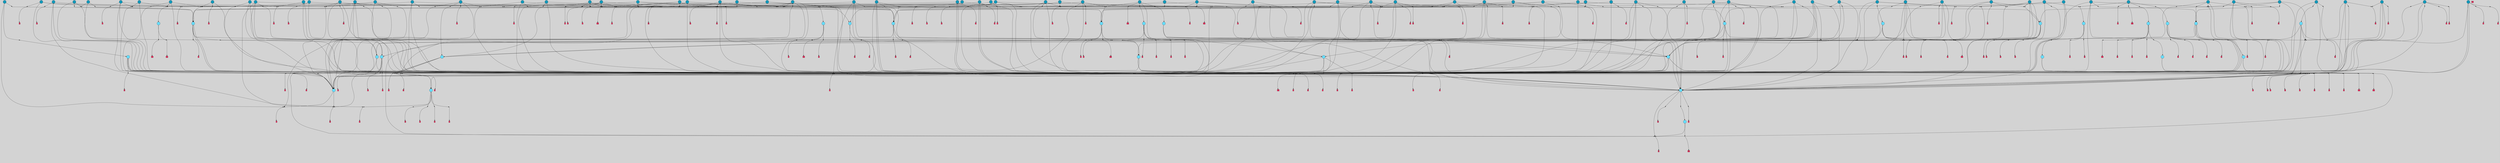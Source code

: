 // File exported with GEGELATI v1.3.1
// On the 2024-04-08 17:50:48
// With the File::TPGGraphDotExporter
digraph{
	graph[pad = "0.212, 0.055" bgcolor = lightgray]
	node[shape=circle style = filled label = ""]
		T3 [fillcolor="#66ddff"]
		T7 [fillcolor="#66ddff"]
		T9 [fillcolor="#66ddff"]
		T11 [fillcolor="#66ddff"]
		T27 [fillcolor="#66ddff"]
		T90 [fillcolor="#66ddff"]
		T111 [fillcolor="#66ddff"]
		T129 [fillcolor="#66ddff"]
		T150 [fillcolor="#66ddff"]
		T159 [fillcolor="#66ddff"]
		T193 [fillcolor="#66ddff"]
		T215 [fillcolor="#66ddff"]
		T255 [fillcolor="#66ddff"]
		T321 [fillcolor="#66ddff"]
		T322 [fillcolor="#1199bb"]
		T426 [fillcolor="#66ddff"]
		T116 [fillcolor="#1199bb"]
		T506 [fillcolor="#66ddff"]
		T522 [fillcolor="#66ddff"]
		T547 [fillcolor="#1199bb"]
		T570 [fillcolor="#1199bb"]
		T583 [fillcolor="#66ddff"]
		T593 [fillcolor="#66ddff"]
		T606 [fillcolor="#1199bb"]
		T615 [fillcolor="#1199bb"]
		T628 [fillcolor="#1199bb"]
		T640 [fillcolor="#1199bb"]
		T658 [fillcolor="#66ddff"]
		T663 [fillcolor="#66ddff"]
		T690 [fillcolor="#66ddff"]
		T693 [fillcolor="#1199bb"]
		T695 [fillcolor="#1199bb"]
		T696 [fillcolor="#1199bb"]
		T613 [fillcolor="#1199bb"]
		T699 [fillcolor="#1199bb"]
		T700 [fillcolor="#1199bb"]
		T703 [fillcolor="#1199bb"]
		T704 [fillcolor="#1199bb"]
		T706 [fillcolor="#1199bb"]
		T708 [fillcolor="#66ddff"]
		T747 [fillcolor="#1199bb"]
		T750 [fillcolor="#1199bb"]
		T777 [fillcolor="#66ddff"]
		T533 [fillcolor="#1199bb"]
		T791 [fillcolor="#1199bb"]
		T815 [fillcolor="#1199bb"]
		T817 [fillcolor="#1199bb"]
		T790 [fillcolor="#1199bb"]
		T818 [fillcolor="#1199bb"]
		T819 [fillcolor="#1199bb"]
		T820 [fillcolor="#1199bb"]
		T284 [fillcolor="#1199bb"]
		T821 [fillcolor="#1199bb"]
		T822 [fillcolor="#1199bb"]
		T636 [fillcolor="#1199bb"]
		T824 [fillcolor="#1199bb"]
		T826 [fillcolor="#1199bb"]
		T827 [fillcolor="#66ddff"]
		T828 [fillcolor="#66ddff"]
		T829 [fillcolor="#66ddff"]
		T830 [fillcolor="#66ddff"]
		T831 [fillcolor="#66ddff"]
		T832 [fillcolor="#1199bb"]
		T833 [fillcolor="#66ddff"]
		T834 [fillcolor="#1199bb"]
		T655 [fillcolor="#1199bb"]
		T837 [fillcolor="#1199bb"]
		T839 [fillcolor="#1199bb"]
		T840 [fillcolor="#1199bb"]
		T842 [fillcolor="#1199bb"]
		T844 [fillcolor="#1199bb"]
		T848 [fillcolor="#1199bb"]
		T851 [fillcolor="#1199bb"]
		T852 [fillcolor="#1199bb"]
		T853 [fillcolor="#1199bb"]
		T854 [fillcolor="#1199bb"]
		T855 [fillcolor="#1199bb"]
		T857 [fillcolor="#1199bb"]
		T858 [fillcolor="#1199bb"]
		T859 [fillcolor="#1199bb"]
		T860 [fillcolor="#1199bb"]
		T861 [fillcolor="#1199bb"]
		T862 [fillcolor="#1199bb"]
		T863 [fillcolor="#1199bb"]
		T864 [fillcolor="#1199bb"]
		T865 [fillcolor="#1199bb"]
		T866 [fillcolor="#1199bb"]
		T867 [fillcolor="#1199bb"]
		T868 [fillcolor="#1199bb"]
		T869 [fillcolor="#1199bb"]
		T870 [fillcolor="#1199bb"]
		T871 [fillcolor="#1199bb"]
		T872 [fillcolor="#1199bb"]
		T873 [fillcolor="#1199bb"]
		T874 [fillcolor="#1199bb"]
		T875 [fillcolor="#1199bb"]
		T876 [fillcolor="#1199bb"]
		T802 [fillcolor="#1199bb"]
		T877 [fillcolor="#1199bb"]
		T878 [fillcolor="#1199bb"]
		T879 [fillcolor="#1199bb"]
		T880 [fillcolor="#1199bb"]
		T881 [fillcolor="#1199bb"]
		T882 [fillcolor="#1199bb"]
		T883 [fillcolor="#1199bb"]
		T884 [fillcolor="#1199bb"]
		T885 [fillcolor="#1199bb"]
		T886 [fillcolor="#1199bb"]
		P12226 [fillcolor="#cccccc" shape=point] //6|
		I12226 [shape=box style=invis label="6|1&2|6#1|7&#92;n10|7&2|0#1|5&#92;n9|4&0|1#2|2&#92;n8|6&0|0#1|0&#92;n"]
		P12226 -> I12226[style=invis]
		A8737 [fillcolor="#ff3366" shape=box margin=0.03 width=0 height=0 label="3"]
		T3 -> P12226 -> A8737
		P12227 [fillcolor="#cccccc" shape=point] //3|
		I12227 [shape=box style=invis label="7|6&2|4#0|2&#92;n10|3&2|7#1|4&#92;n11|6&0|4#0|1&#92;n7|1&0|0#2|6&#92;n7|6&0|3#2|6&#92;n4|0&2|6#0|1&#92;n4|4&2|5#0|2&#92;n4|6&0|4#2|7&#92;n10|0&2|3#1|5&#92;n2|6&0|5#0|2&#92;n1|0&2|3#0|7&#92;n1|6&2|0#0|5&#92;n6|2&0|1#0|7&#92;n9|2&0|3#2|7&#92;n5|3&0|6#0|6&#92;n1|7&2|5#2|3&#92;n8|1&2|7#0|6&#92;n1|0&2|5#2|1&#92;n7|1&2|2#2|5&#92;n7|4&2|6#0|3&#92;n"]
		P12227 -> I12227[style=invis]
		A8738 [fillcolor="#ff3366" shape=box margin=0.03 width=0 height=0 label="4"]
		T3 -> P12227 -> A8738
		P12228 [fillcolor="#cccccc" shape=point] //-3|
		I12228 [shape=box style=invis label="1|6&2|7#0|7&#92;n10|2&0|7#1|3&#92;n9|6&2|7#2|2&#92;n5|3&0|7#0|7&#92;n1|6&2|3#0|0&#92;n2|3&2|3#2|2&#92;n5|1&2|6#0|6&#92;n"]
		P12228 -> I12228[style=invis]
		A8739 [fillcolor="#ff3366" shape=box margin=0.03 width=0 height=0 label="7"]
		T7 -> P12228 -> A8739
		P12229 [fillcolor="#cccccc" shape=point] //5|
		I12229 [shape=box style=invis label="0|5&2|3#0|1&#92;n0|6&2|1#2|4&#92;n6|2&2|6#0|7&#92;n7|4&0|3#0|1&#92;n5|4&0|7#1|6&#92;n9|1&0|5#2|2&#92;n6|3&2|3#1|7&#92;n11|7&2|4#1|6&#92;n2|5&0|1#0|0&#92;n4|7&0|0#0|2&#92;n6|2&0|6#0|0&#92;n2|1&2|6#2|4&#92;n10|0&2|0#1|0&#92;n6|6&2|4#0|6&#92;n"]
		P12229 -> I12229[style=invis]
		A8740 [fillcolor="#ff3366" shape=box margin=0.03 width=0 height=0 label="8"]
		T7 -> P12229 -> A8740
		P12230 [fillcolor="#cccccc" shape=point] //-6|
		I12230 [shape=box style=invis label="11|1&0|7#2|0&#92;n10|4&0|1#1|0&#92;n4|3&2|4#2|1&#92;n0|5&2|0#0|0&#92;n6|1&0|0#0|3&#92;n8|2&2|0#0|4&#92;n11|4&2|0#1|6&#92;n7|0&2|6#2|3&#92;n5|3&2|6#2|0&#92;n2|0&2|0#0|4&#92;n"]
		P12230 -> I12230[style=invis]
		A8741 [fillcolor="#ff3366" shape=box margin=0.03 width=0 height=0 label="9"]
		T9 -> P12230 -> A8741
		P12231 [fillcolor="#cccccc" shape=point] //2|
		I12231 [shape=box style=invis label="6|3&2|7#1|4&#92;n8|6&0|0#2|5&#92;n2|1&0|2#0|3&#92;n8|7&0|6#0|4&#92;n2|1&2|0#0|1&#92;n0|0&2|2#2|3&#92;n6|6&0|7#2|1&#92;n6|1&0|7#2|6&#92;n5|4&2|7#0|4&#92;n0|3&0|4#2|0&#92;n11|0&2|0#2|5&#92;n4|5&2|5#2|4&#92;n5|7&0|6#0|4&#92;n9|7&2|5#0|3&#92;n5|4&2|1#0|3&#92;n5|3&0|1#1|7&#92;n0|4&0|3#2|5&#92;n"]
		P12231 -> I12231[style=invis]
		A8742 [fillcolor="#ff3366" shape=box margin=0.03 width=0 height=0 label="10"]
		T9 -> P12231 -> A8742
		P12232 [fillcolor="#cccccc" shape=point] //6|
		I12232 [shape=box style=invis label="3|0&2|7#2|2&#92;n3|2&0|4#2|5&#92;n5|1&0|2#1|0&#92;n8|7&0|1#2|0&#92;n8|5&0|3#0|6&#92;n0|2&0|2#2|3&#92;n1|5&2|5#0|5&#92;n5|6&0|6#0|7&#92;n6|7&0|0#2|6&#92;n1|2&2|3#0|0&#92;n7|7&2|3#0|4&#92;n0|7&2|7#0|6&#92;n1|0&2|2#2|7&#92;n4|4&0|1#0|0&#92;n"]
		P12232 -> I12232[style=invis]
		A8743 [fillcolor="#ff3366" shape=box margin=0.03 width=0 height=0 label="11"]
		T11 -> P12232 -> A8743
		P12233 [fillcolor="#cccccc" shape=point] //-4|
		I12233 [shape=box style=invis label="4|1&0|4#2|6&#92;n1|2&2|2#2|0&#92;n1|2&2|0#0|6&#92;n8|4&2|3#2|5&#92;n5|5&2|1#1|0&#92;n"]
		P12233 -> I12233[style=invis]
		A8744 [fillcolor="#ff3366" shape=box margin=0.03 width=0 height=0 label="12"]
		T11 -> P12233 -> A8744
		P12234 [fillcolor="#cccccc" shape=point] //2|
		I12234 [shape=box style=invis label="9|1&2|3#0|1&#92;n5|2&2|0#2|4&#92;n3|6&2|5#2|7&#92;n7|0&2|5#0|4&#92;n1|2&0|3#0|5&#92;n7|3&2|7#0|0&#92;n"]
		P12234 -> I12234[style=invis]
		A8745 [fillcolor="#ff3366" shape=box margin=0.03 width=0 height=0 label="2"]
		T27 -> P12234 -> A8745
		P12235 [fillcolor="#cccccc" shape=point] //-6|
		I12235 [shape=box style=invis label="7|5&0|4#0|4&#92;n11|0&2|5#2|1&#92;n"]
		P12235 -> I12235[style=invis]
		A8746 [fillcolor="#ff3366" shape=box margin=0.03 width=0 height=0 label="3"]
		T27 -> P12235 -> A8746
		T27 -> P12227
		P12236 [fillcolor="#cccccc" shape=point] //0|
		I12236 [shape=box style=invis label="2|5&0|1#0|6&#92;n6|1&2|2#2|7&#92;n8|0&0|3#1|4&#92;n4|3&2|5#2|4&#92;n8|1&2|4#0|0&#92;n6|6&0|1#2|6&#92;n11|7&2|4#2|5&#92;n6|2&2|4#0|2&#92;n8|5&2|4#2|4&#92;n2|1&2|1#2|2&#92;n2|7&2|5#2|6&#92;n9|7&0|5#0|4&#92;n1|2&0|5#2|6&#92;n4|2&2|3#2|7&#92;n3|3&2|1#0|2&#92;n"]
		P12236 -> I12236[style=invis]
		A8747 [fillcolor="#ff3366" shape=box margin=0.03 width=0 height=0 label="5"]
		T27 -> P12236 -> A8747
		P12237 [fillcolor="#cccccc" shape=point] //0|
		I12237 [shape=box style=invis label="4|0&0|3#2|7&#92;n10|2&0|3#1|7&#92;n3|5&0|2#0|3&#92;n4|5&0|0#2|1&#92;n10|7&2|0#1|2&#92;n5|3&2|3#1|6&#92;n9|5&2|0#0|4&#92;n5|4&2|7#0|2&#92;n10|3&2|7#1|4&#92;n7|2&0|1#2|6&#92;n8|6&0|5#0|5&#92;n8|7&2|3#0|5&#92;n2|6&2|4#0|0&#92;n"]
		P12237 -> I12237[style=invis]
		A8748 [fillcolor="#ff3366" shape=box margin=0.03 width=0 height=0 label="5"]
		T27 -> P12237 -> A8748
		P12238 [fillcolor="#cccccc" shape=point] //-2|
		I12238 [shape=box style=invis label="8|4&2|1#2|5&#92;n4|1&0|7#2|1&#92;n5|7&2|3#2|2&#92;n10|4&2|5#1|7&#92;n10|0&2|6#1|3&#92;n4|5&2|7#0|6&#92;n9|5&2|4#0|4&#92;n2|4&0|5#0|7&#92;n11|1&2|4#2|6&#92;n5|6&0|7#1|2&#92;n2|7&2|7#2|6&#92;n5|2&0|5#1|5&#92;n3|0&0|6#0|2&#92;n4|0&0|4#2|4&#92;n4|4&2|6#0|7&#92;n10|6&2|0#1|4&#92;n9|7&0|3#1|4&#92;n1|4&2|6#0|3&#92;n11|5&2|6#0|3&#92;n0|3&0|5#0|1&#92;n"]
		P12238 -> I12238[style=invis]
		A8749 [fillcolor="#ff3366" shape=box margin=0.03 width=0 height=0 label="13"]
		T90 -> P12238 -> A8749
		P12239 [fillcolor="#cccccc" shape=point] //4|
		I12239 [shape=box style=invis label="7|1&2|6#1|3&#92;n10|1&0|3#1|6&#92;n8|5&2|3#2|1&#92;n11|5&0|0#2|6&#92;n4|1&0|6#0|0&#92;n11|1&0|2#0|3&#92;n2|0&2|1#0|7&#92;n"]
		P12239 -> I12239[style=invis]
		A8750 [fillcolor="#ff3366" shape=box margin=0.03 width=0 height=0 label="2"]
		T90 -> P12239 -> A8750
		P12240 [fillcolor="#cccccc" shape=point] //7|
		I12240 [shape=box style=invis label="10|3&0|1#1|4&#92;n4|6&0|0#0|2&#92;n4|5&0|6#0|0&#92;n4|3&0|6#2|1&#92;n7|0&0|3#1|2&#92;n4|7&0|6#0|5&#92;n7|6&0|7#0|6&#92;n6|6&0|0#0|3&#92;n11|1&0|4#2|5&#92;n10|2&0|3#1|2&#92;n"]
		P12240 -> I12240[style=invis]
		A8751 [fillcolor="#ff3366" shape=box margin=0.03 width=0 height=0 label="4"]
		T90 -> P12240 -> A8751
		P12241 [fillcolor="#cccccc" shape=point] //-3|
		I12241 [shape=box style=invis label="8|1&2|3#0|5&#92;n0|6&0|5#0|5&#92;n3|7&2|1#0|6&#92;n3|5&0|1#0|0&#92;n9|5&2|0#0|4&#92;n3|5&0|2#0|3&#92;n10|6&2|4#1|0&#92;n9|4&2|7#2|6&#92;n1|7&2|5#2|2&#92;n"]
		P12241 -> I12241[style=invis]
		A8752 [fillcolor="#ff3366" shape=box margin=0.03 width=0 height=0 label="5"]
		T90 -> P12241 -> A8752
		P12242 [fillcolor="#cccccc" shape=point] //-7|
		I12242 [shape=box style=invis label="3|0&2|0#0|1&#92;n1|1&0|2#0|4&#92;n11|2&0|7#1|6&#92;n9|7&0|0#0|4&#92;n3|0&0|7#0|1&#92;n9|3&2|6#2|7&#92;n5|3&0|2#2|6&#92;n6|1&2|4#2|3&#92;n5|4&2|0#1|6&#92;n1|3&0|7#0|7&#92;n"]
		P12242 -> I12242[style=invis]
		A8753 [fillcolor="#ff3366" shape=box margin=0.03 width=0 height=0 label="7"]
		T90 -> P12242 -> A8753
		P12243 [fillcolor="#cccccc" shape=point] //-5|
		I12243 [shape=box style=invis label="0|0&2|3#0|2&#92;n10|5&0|6#1|3&#92;n7|3&0|6#2|3&#92;n3|4&0|6#0|6&#92;n10|5&0|2#1|1&#92;n5|0&0|1#0|3&#92;n6|6&2|5#1|5&#92;n7|4&0|2#1|7&#92;n5|7&0|1#2|5&#92;n1|5&0|0#0|3&#92;n7|5&2|1#2|6&#92;n9|0&0|2#0|0&#92;n4|0&2|4#0|0&#92;n4|6&0|0#2|3&#92;n3|1&0|6#2|5&#92;n7|7&2|1#2|3&#92;n9|4&2|2#0|6&#92;n"]
		P12243 -> I12243[style=invis]
		T111 -> P12243 -> T9
		P12244 [fillcolor="#cccccc" shape=point] //7|
		I12244 [shape=box style=invis label="7|4&2|1#2|0&#92;n4|1&2|4#2|3&#92;n5|0&2|0#2|2&#92;n6|1&2|4#2|6&#92;n"]
		P12244 -> I12244[style=invis]
		A8754 [fillcolor="#ff3366" shape=box margin=0.03 width=0 height=0 label="9"]
		T111 -> P12244 -> A8754
		P12245 [fillcolor="#cccccc" shape=point] //2|
		I12245 [shape=box style=invis label="3|0&2|0#0|1&#92;n11|2&0|7#1|6&#92;n8|7&2|4#0|5&#92;n5|3&0|2#2|6&#92;n4|4&2|4#2|6&#92;n3|0&0|7#0|1&#92;n2|7&2|2#2|5&#92;n9|3&2|6#2|7&#92;n7|7&0|0#0|4&#92;n6|1&2|4#1|3&#92;n5|4&2|0#1|6&#92;n1|3&0|7#0|4&#92;n"]
		P12245 -> I12245[style=invis]
		A8755 [fillcolor="#ff3366" shape=box margin=0.03 width=0 height=0 label="7"]
		T111 -> P12245 -> A8755
		T111 -> P12230
		P12246 [fillcolor="#cccccc" shape=point] //8|
		I12246 [shape=box style=invis label="9|0&0|1#2|0&#92;n10|1&2|5#1|4&#92;n8|2&2|6#0|4&#92;n2|4&2|5#2|3&#92;n4|2&2|2#0|2&#92;n7|5&0|2#0|0&#92;n8|2&2|1#1|3&#92;n8|7&0|7#2|1&#92;n1|1&0|0#0|7&#92;n5|6&2|5#1|0&#92;n6|6&2|5#0|0&#92;n11|4&0|3#2|6&#92;n4|2&2|4#0|7&#92;n5|6&0|1#2|0&#92;n11|3&0|2#0|7&#92;n"]
		P12246 -> I12246[style=invis]
		A8756 [fillcolor="#ff3366" shape=box margin=0.03 width=0 height=0 label="6"]
		T129 -> P12246 -> A8756
		P12247 [fillcolor="#cccccc" shape=point] //5|
		I12247 [shape=box style=invis label="3|0&2|0#0|1&#92;n3|0&0|7#0|1&#92;n5|3&0|2#2|6&#92;n4|4&2|4#2|6&#92;n11|2&0|7#1|6&#92;n2|7&2|2#2|5&#92;n9|3&2|6#2|7&#92;n7|7&0|0#0|4&#92;n6|1&2|4#2|3&#92;n5|4&2|0#1|6&#92;n1|3&0|7#0|4&#92;n"]
		P12247 -> I12247[style=invis]
		A8757 [fillcolor="#ff3366" shape=box margin=0.03 width=0 height=0 label="7"]
		T129 -> P12247 -> A8757
		P12248 [fillcolor="#cccccc" shape=point] //10|
		I12248 [shape=box style=invis label="4|5&2|7#2|1&#92;n1|7&2|3#0|6&#92;n3|5&2|2#0|3&#92;n10|3&0|7#1|4&#92;n7|1&0|4#2|6&#92;n10|2&0|3#1|7&#92;n9|5&2|0#0|4&#92;n4|0&0|3#2|7&#92;n11|4&2|6#1|2&#92;n5|4&2|7#0|2&#92;n2|6&2|4#0|0&#92;n6|5&0|7#2|1&#92;n5|3&2|3#1|6&#92;n10|7&2|0#1|2&#92;n"]
		P12248 -> I12248[style=invis]
		A8758 [fillcolor="#ff3366" shape=box margin=0.03 width=0 height=0 label="5"]
		T129 -> P12248 -> A8758
		P12249 [fillcolor="#cccccc" shape=point] //5|
		I12249 [shape=box style=invis label="9|4&2|3#1|3&#92;n0|4&2|4#0|5&#92;n6|1&2|6#2|5&#92;n4|0&0|5#2|0&#92;n"]
		P12249 -> I12249[style=invis]
		A8759 [fillcolor="#ff3366" shape=box margin=0.03 width=0 height=0 label="7"]
		T129 -> P12249 -> A8759
		P12250 [fillcolor="#cccccc" shape=point] //6|
		I12250 [shape=box style=invis label="9|4&2|7#0|6&#92;n8|4&0|1#1|0&#92;n1|3&0|0#2|1&#92;n2|4&0|6#2|2&#92;n5|1&2|5#0|7&#92;n3|0&0|3#2|6&#92;n2|2&2|6#0|2&#92;n8|4&0|4#2|2&#92;n5|1&2|4#0|3&#92;n9|4&0|6#0|6&#92;n5|0&2|2#1|5&#92;n11|7&0|0#1|1&#92;n0|4&0|3#0|3&#92;n7|7&2|4#2|5&#92;n1|5&0|1#2|1&#92;n"]
		P12250 -> I12250[style=invis]
		A8760 [fillcolor="#ff3366" shape=box margin=0.03 width=0 height=0 label="1"]
		T129 -> P12250 -> A8760
		P12251 [fillcolor="#cccccc" shape=point] //-3|
		I12251 [shape=box style=invis label="2|6&0|0#0|7&#92;n9|6&2|0#0|6&#92;n3|0&0|5#0|1&#92;n5|5&0|4#0|3&#92;n6|1&2|4#2|3&#92;n2|7&2|2#2|5&#92;n5|3&0|2#2|6&#92;n7|7&0|0#0|4&#92;n5|4&2|0#1|6&#92;n9|3&2|6#2|7&#92;n1|3&0|7#0|4&#92;n"]
		P12251 -> I12251[style=invis]
		A8761 [fillcolor="#ff3366" shape=box margin=0.03 width=0 height=0 label="7"]
		T150 -> P12251 -> A8761
		P12252 [fillcolor="#cccccc" shape=point] //4|
		I12252 [shape=box style=invis label="6|0&0|7#1|0&#92;n8|6&2|6#2|7&#92;n"]
		P12252 -> I12252[style=invis]
		A8762 [fillcolor="#ff3366" shape=box margin=0.03 width=0 height=0 label="3"]
		T150 -> P12252 -> A8762
		P12253 [fillcolor="#cccccc" shape=point] //0|
		I12253 [shape=box style=invis label="2|5&0|1#0|6&#92;n6|1&2|2#2|7&#92;n8|0&0|3#1|4&#92;n11|7&2|4#2|5&#92;n8|1&2|4#0|0&#92;n6|6&0|1#2|6&#92;n7|0&2|4#1|0&#92;n4|1&2|5#2|4&#92;n6|2&2|4#0|2&#92;n8|5&2|4#2|4&#92;n2|1&2|1#2|2&#92;n2|7&2|5#2|6&#92;n9|7&0|5#0|4&#92;n1|2&0|5#2|6&#92;n4|2&2|3#2|7&#92;n3|3&2|1#0|2&#92;n"]
		P12253 -> I12253[style=invis]
		A8763 [fillcolor="#ff3366" shape=box margin=0.03 width=0 height=0 label="5"]
		T150 -> P12253 -> A8763
		P12254 [fillcolor="#cccccc" shape=point] //-8|
		I12254 [shape=box style=invis label="7|5&0|4#2|4&#92;n"]
		P12254 -> I12254[style=invis]
		A8764 [fillcolor="#ff3366" shape=box margin=0.03 width=0 height=0 label="3"]
		T150 -> P12254 -> A8764
		P12255 [fillcolor="#cccccc" shape=point] //7|
		I12255 [shape=box style=invis label="1|6&2|7#0|7&#92;n9|6&2|7#2|2&#92;n10|2&0|7#1|0&#92;n1|6&2|3#0|0&#92;n5|0&2|2#1|1&#92;n2|3&2|3#2|2&#92;n5|1&2|6#0|6&#92;n"]
		P12255 -> I12255[style=invis]
		T150 -> P12255 -> T90
		P12256 [fillcolor="#cccccc" shape=point] //7|
		I12256 [shape=box style=invis label="7|0&2|1#2|0&#92;n9|7&2|1#1|7&#92;n8|2&0|1#1|0&#92;n6|6&0|2#1|1&#92;n2|2&0|5#0|0&#92;n5|7&0|0#2|1&#92;n5|1&2|5#1|5&#92;n4|7&2|4#2|3&#92;n10|5&2|2#1|5&#92;n1|3&2|2#2|0&#92;n10|2&2|6#1|5&#92;n"]
		P12256 -> I12256[style=invis]
		A8765 [fillcolor="#ff3366" shape=box margin=0.03 width=0 height=0 label="1"]
		T159 -> P12256 -> A8765
		P12257 [fillcolor="#cccccc" shape=point] //7|
		I12257 [shape=box style=invis label="7|4&2|7#0|4&#92;n4|6&0|1#2|5&#92;n2|1&2|3#0|0&#92;n4|3&2|0#0|1&#92;n0|0&2|7#2|7&#92;n7|7&0|5#2|3&#92;n5|0&2|1#2|2&#92;n10|0&0|4#1|2&#92;n4|4&0|7#0|0&#92;n6|7&0|2#0|1&#92;n1|4&2|5#0|4&#92;n"]
		P12257 -> I12257[style=invis]
		A8766 [fillcolor="#ff3366" shape=box margin=0.03 width=0 height=0 label="0"]
		T159 -> P12257 -> A8766
		P12258 [fillcolor="#cccccc" shape=point] //5|
		I12258 [shape=box style=invis label="0|5&2|3#0|1&#92;n0|6&2|1#2|4&#92;n6|2&2|6#0|7&#92;n9|0&2|7#1|1&#92;n7|4&0|3#0|1&#92;n11|7&2|4#1|6&#92;n9|1&0|5#2|2&#92;n5|4&0|7#1|6&#92;n2|5&0|1#0|0&#92;n4|7&0|0#0|2&#92;n6|2&0|6#0|0&#92;n2|1&2|6#2|4&#92;n10|0&0|0#1|0&#92;n6|6&2|4#0|6&#92;n"]
		P12258 -> I12258[style=invis]
		T159 -> P12258 -> T129
		P12259 [fillcolor="#cccccc" shape=point] //-2|
		I12259 [shape=box style=invis label="1|0&0|3#0|3&#92;n2|7&0|4#0|4&#92;n11|6&2|1#1|4&#92;n6|1&2|5#0|0&#92;n2|0&2|0#0|6&#92;n1|3&2|1#0|4&#92;n"]
		P12259 -> I12259[style=invis]
		A8767 [fillcolor="#ff3366" shape=box margin=0.03 width=0 height=0 label="2"]
		T193 -> P12259 -> A8767
		P12260 [fillcolor="#cccccc" shape=point] //3|
		I12260 [shape=box style=invis label="5|4&2|7#0|4&#92;n0|4&0|3#2|5&#92;n8|6&0|0#2|5&#92;n2|1&0|2#0|3&#92;n9|7&0|6#0|4&#92;n0|0&2|2#2|3&#92;n6|6&0|7#2|1&#92;n6|1&0|7#2|6&#92;n0|3&0|4#2|0&#92;n11|0&2|0#2|5&#92;n4|5&2|5#2|4&#92;n5|3&0|1#1|7&#92;n9|7&2|2#0|3&#92;n5|4&2|1#0|3&#92;n5|0&0|6#0|4&#92;n0|0&0|1#2|0&#92;n"]
		P12260 -> I12260[style=invis]
		A8768 [fillcolor="#ff3366" shape=box margin=0.03 width=0 height=0 label="10"]
		T193 -> P12260 -> A8768
		P12261 [fillcolor="#cccccc" shape=point] //-1|
		I12261 [shape=box style=invis label="1|7&2|1#0|6&#92;n8|1&2|3#0|5&#92;n10|6&2|7#1|0&#92;n1|7&2|5#0|2&#92;n0|3&0|3#2|2&#92;n3|5&0|1#0|0&#92;n3|5&0|2#0|3&#92;n1|5&2|0#0|4&#92;n5|7&2|2#2|5&#92;n4|0&2|3#0|3&#92;n"]
		P12261 -> I12261[style=invis]
		T193 -> P12261 -> T3
		P12262 [fillcolor="#cccccc" shape=point] //10|
		I12262 [shape=box style=invis label="6|1&2|4#2|3&#92;n3|0&0|7#0|1&#92;n5|3&0|2#2|6&#92;n4|4&0|4#2|6&#92;n5|4&2|0#1|6&#92;n10|5&0|6#1|5&#92;n2|5&2|1#2|2&#92;n1|3&0|7#0|4&#92;n3|0&2|0#0|1&#92;n11|2&0|5#1|6&#92;n9|3&2|6#2|7&#92;n7|7&0|0#0|4&#92;n"]
		P12262 -> I12262[style=invis]
		A8769 [fillcolor="#ff3366" shape=box margin=0.03 width=0 height=0 label="7"]
		T193 -> P12262 -> A8769
		P12263 [fillcolor="#cccccc" shape=point] //-1|
		I12263 [shape=box style=invis label="11|7&2|0#1|7&#92;n1|5&2|4#2|4&#92;n4|3&0|1#0|5&#92;n1|6&0|0#0|4&#92;n8|6&2|4#0|0&#92;n4|0&0|0#0|5&#92;n10|4&2|0#1|0&#92;n9|6&2|5#1|3&#92;n0|7&2|1#0|5&#92;n0|6&2|3#2|0&#92;n4|4&0|5#0|1&#92;n"]
		P12263 -> I12263[style=invis]
		A8770 [fillcolor="#ff3366" shape=box margin=0.03 width=0 height=0 label="12"]
		T215 -> P12263 -> A8770
		P12264 [fillcolor="#cccccc" shape=point] //1|
		I12264 [shape=box style=invis label="9|3&0|0#1|1&#92;n4|6&0|5#0|7&#92;n3|6&0|0#2|0&#92;n6|2&2|5#1|4&#92;n8|7&0|7#0|0&#92;n5|0&2|6#0|6&#92;n"]
		P12264 -> I12264[style=invis]
		A8771 [fillcolor="#ff3366" shape=box margin=0.03 width=0 height=0 label="5"]
		T215 -> P12264 -> A8771
		P12265 [fillcolor="#cccccc" shape=point] //5|
		I12265 [shape=box style=invis label="4|4&0|6#2|1&#92;n7|6&0|1#1|4&#92;n6|2&0|7#1|3&#92;n9|1&2|6#0|7&#92;n1|6&2|3#0|0&#92;n2|3&2|3#2|2&#92;n1|0&2|7#2|7&#92;n10|3&0|7#1|7&#92;n"]
		P12265 -> I12265[style=invis]
		A8772 [fillcolor="#ff3366" shape=box margin=0.03 width=0 height=0 label="7"]
		T215 -> P12265 -> A8772
		T255 -> P12261
		P12266 [fillcolor="#cccccc" shape=point] //-9|
		I12266 [shape=box style=invis label="7|1&0|0#2|6&#92;n1|6&0|4#2|7&#92;n7|6&2|4#0|2&#92;n10|7&2|1#1|3&#92;n7|6&0|3#2|6&#92;n4|0&2|2#2|1&#92;n1|0&0|5#2|3&#92;n6|1&2|6#1|1&#92;n7|4&2|6#1|0&#92;n9|5&0|1#0|2&#92;n9|2&0|3#0|7&#92;n6|0&2|7#0|6&#92;n10|5&2|3#1|5&#92;n10|0&2|7#1|4&#92;n1|0&2|3#0|7&#92;n5|2&0|6#0|6&#92;n2|6&0|1#0|2&#92;n7|4&2|5#0|3&#92;n3|6&2|4#0|5&#92;n1|6&2|0#0|5&#92;n"]
		P12266 -> I12266[style=invis]
		A8773 [fillcolor="#ff3366" shape=box margin=0.03 width=0 height=0 label="4"]
		T255 -> P12266 -> A8773
		P12267 [fillcolor="#cccccc" shape=point] //7|
		I12267 [shape=box style=invis label="9|6&2|6#1|3&#92;n9|7&2|0#1|7&#92;n3|0&2|0#0|0&#92;n1|6&0|0#0|4&#92;n7|4&0|3#0|1&#92;n"]
		P12267 -> I12267[style=invis]
		A8774 [fillcolor="#ff3366" shape=box margin=0.03 width=0 height=0 label="12"]
		T255 -> P12267 -> A8774
		P12268 [fillcolor="#cccccc" shape=point] //-9|
		I12268 [shape=box style=invis label="11|5&0|0#2|6&#92;n8|5&2|3#2|1&#92;n7|1&0|6#1|3&#92;n11|4&0|2#0|1&#92;n9|0&2|7#1|6&#92;n10|1&0|3#1|6&#92;n0|3&0|4#2|5&#92;n5|7&2|3#1|6&#92;n2|0&2|1#0|7&#92;n"]
		P12268 -> I12268[style=invis]
		A8775 [fillcolor="#ff3366" shape=box margin=0.03 width=0 height=0 label="2"]
		T255 -> P12268 -> A8775
		P12269 [fillcolor="#cccccc" shape=point] //-7|
		I12269 [shape=box style=invis label="9|1&2|7#2|1&#92;n7|0&2|0#2|7&#92;n2|3&2|3#2|2&#92;n8|5&2|1#0|3&#92;n5|5&0|7#0|1&#92;n1|6&2|7#0|7&#92;n10|2&0|7#1|3&#92;n6|4&2|2#2|4&#92;n0|6&2|5#0|2&#92;n"]
		P12269 -> I12269[style=invis]
		A8776 [fillcolor="#ff3366" shape=box margin=0.03 width=0 height=0 label="7"]
		T255 -> P12269 -> A8776
		P12270 [fillcolor="#cccccc" shape=point] //-7|
		I12270 [shape=box style=invis label="9|1&2|7#2|1&#92;n7|0&2|0#2|7&#92;n2|3&2|3#2|2&#92;n8|5&2|1#0|3&#92;n5|5&0|7#0|1&#92;n1|6&2|7#0|7&#92;n10|2&0|7#1|3&#92;n6|4&2|2#2|4&#92;n0|6&2|5#0|2&#92;n"]
		P12270 -> I12270[style=invis]
		A8777 [fillcolor="#ff3366" shape=box margin=0.03 width=0 height=0 label="7"]
		T322 -> P12270 -> A8777
		P12271 [fillcolor="#cccccc" shape=point] //-9|
		I12271 [shape=box style=invis label="11|5&0|0#2|6&#92;n8|5&2|3#2|1&#92;n7|1&0|6#1|3&#92;n11|4&0|2#0|1&#92;n9|0&2|7#1|6&#92;n10|1&0|3#1|6&#92;n0|3&0|4#2|5&#92;n5|7&2|3#1|6&#92;n2|0&2|1#0|7&#92;n"]
		P12271 -> I12271[style=invis]
		A8778 [fillcolor="#ff3366" shape=box margin=0.03 width=0 height=0 label="2"]
		T322 -> P12271 -> A8778
		P12272 [fillcolor="#cccccc" shape=point] //-9|
		I12272 [shape=box style=invis label="7|1&0|0#2|6&#92;n1|6&0|4#2|7&#92;n7|6&2|4#0|2&#92;n10|7&2|1#1|3&#92;n7|6&0|3#2|6&#92;n4|0&2|2#2|1&#92;n1|0&0|5#2|3&#92;n6|1&2|6#1|1&#92;n7|4&2|6#1|0&#92;n9|5&0|1#0|2&#92;n9|2&0|3#0|7&#92;n6|0&2|7#0|6&#92;n10|5&2|3#1|5&#92;n10|0&2|7#1|4&#92;n1|0&2|3#0|7&#92;n5|2&0|6#0|6&#92;n2|6&0|1#0|2&#92;n7|4&2|5#0|3&#92;n3|6&2|4#0|5&#92;n1|6&2|0#0|5&#92;n"]
		P12272 -> I12272[style=invis]
		A8779 [fillcolor="#ff3366" shape=box margin=0.03 width=0 height=0 label="4"]
		T322 -> P12272 -> A8779
		P12273 [fillcolor="#cccccc" shape=point] //3|
		I12273 [shape=box style=invis label="7|6&2|4#0|2&#92;n10|3&2|7#1|4&#92;n11|6&0|4#0|1&#92;n7|1&0|0#2|6&#92;n7|6&0|3#2|6&#92;n4|0&2|6#0|1&#92;n4|4&2|5#0|2&#92;n4|6&0|4#2|7&#92;n10|0&2|3#1|5&#92;n2|6&0|5#0|2&#92;n1|0&2|3#0|7&#92;n1|6&2|0#0|5&#92;n6|2&0|1#0|7&#92;n9|2&0|3#2|7&#92;n5|3&0|6#0|6&#92;n1|7&2|5#2|3&#92;n8|1&2|7#0|6&#92;n1|0&2|5#2|1&#92;n7|1&2|2#2|5&#92;n7|4&2|6#0|3&#92;n"]
		P12273 -> I12273[style=invis]
		A8780 [fillcolor="#ff3366" shape=box margin=0.03 width=0 height=0 label="4"]
		T321 -> P12273 -> A8780
		P12274 [fillcolor="#cccccc" shape=point] //6|
		I12274 [shape=box style=invis label="6|1&2|6#1|7&#92;n10|7&2|0#1|5&#92;n9|4&0|1#2|2&#92;n8|6&0|0#1|0&#92;n"]
		P12274 -> I12274[style=invis]
		A8781 [fillcolor="#ff3366" shape=box margin=0.03 width=0 height=0 label="3"]
		T321 -> P12274 -> A8781
		P12275 [fillcolor="#cccccc" shape=point] //7|
		I12275 [shape=box style=invis label="9|6&2|6#1|3&#92;n9|7&2|0#1|7&#92;n3|0&2|0#0|0&#92;n1|6&0|0#0|4&#92;n7|4&0|3#0|1&#92;n"]
		P12275 -> I12275[style=invis]
		A8782 [fillcolor="#ff3366" shape=box margin=0.03 width=0 height=0 label="12"]
		T322 -> P12275 -> A8782
		P12276 [fillcolor="#cccccc" shape=point] //-1|
		I12276 [shape=box style=invis label="1|7&2|1#0|6&#92;n8|1&2|3#0|5&#92;n10|6&2|7#1|0&#92;n1|7&2|5#0|2&#92;n0|3&0|3#2|2&#92;n3|5&0|1#0|0&#92;n3|5&0|2#0|3&#92;n1|5&2|0#0|4&#92;n5|7&2|2#2|5&#92;n4|0&2|3#0|3&#92;n"]
		P12276 -> I12276[style=invis]
		T322 -> P12276 -> T321
		T426 -> P12229
		P12277 [fillcolor="#cccccc" shape=point] //-5|
		I12277 [shape=box style=invis label="10|6&2|5#1|6&#92;n9|3&0|1#1|7&#92;n2|4&0|1#0|1&#92;n11|3&0|7#1|6&#92;n5|1&0|6#2|7&#92;n8|0&0|0#0|1&#92;n0|6&0|7#0|4&#92;n6|7&2|6#2|6&#92;n11|0&2|3#0|5&#92;n"]
		P12277 -> I12277[style=invis]
		T426 -> P12277 -> T7
		P12278 [fillcolor="#cccccc" shape=point] //-7|
		I12278 [shape=box style=invis label="6|4&2|6#1|0&#92;n2|6&0|2#0|0&#92;n9|4&2|6#2|1&#92;n11|5&0|1#0|1&#92;n5|5&0|0#0|1&#92;n4|6&0|7#0|5&#92;n1|0&2|4#2|2&#92;n3|4&0|2#0|5&#92;n0|4&2|6#0|0&#92;n10|1&0|0#1|0&#92;n7|0&2|0#2|2&#92;n1|2&2|5#2|2&#92;n1|4&0|1#0|7&#92;n9|0&0|6#1|2&#92;n10|3&0|4#1|2&#92;n3|3&2|2#0|7&#92;n1|6&2|0#0|0&#92;n3|2&0|1#2|2&#92;n"]
		P12278 -> I12278[style=invis]
		A8783 [fillcolor="#ff3366" shape=box margin=0.03 width=0 height=0 label="1"]
		T426 -> P12278 -> A8783
		P12279 [fillcolor="#cccccc" shape=point] //-4|
		I12279 [shape=box style=invis label="0|6&2|7#2|4&#92;n4|4&0|4#2|6&#92;n3|0&0|7#0|1&#92;n5|3&0|2#2|6&#92;n1|3&0|7#0|1&#92;n5|4&2|0#1|6&#92;n10|5&0|6#1|5&#92;n2|5&2|1#2|2&#92;n6|1&2|4#2|3&#92;n3|0&2|2#0|1&#92;n11|2&0|5#1|6&#92;n9|3&2|6#2|7&#92;n7|7&0|0#0|4&#92;n8|1&0|1#1|5&#92;n"]
		P12279 -> I12279[style=invis]
		A8784 [fillcolor="#ff3366" shape=box margin=0.03 width=0 height=0 label="7"]
		T426 -> P12279 -> A8784
		P12280 [fillcolor="#cccccc" shape=point] //9|
		I12280 [shape=box style=invis label="11|0&2|0#1|1&#92;n3|6&0|6#0|0&#92;n1|4&0|0#2|4&#92;n7|5&2|2#1|3&#92;n11|7&2|6#1|7&#92;n5|2&0|6#1|5&#92;n9|5&0|6#0|3&#92;n2|2&2|7#0|5&#92;n9|3&2|2#2|0&#92;n11|0&2|7#0|1&#92;n1|1&2|0#0|1&#92;n6|6&0|6#1|2&#92;n9|7&0|1#0|3&#92;n2|0&2|4#2|5&#92;n2|4&2|2#0|0&#92;n6|1&2|1#1|7&#92;n10|7&2|5#1|6&#92;n11|5&2|7#2|4&#92;n"]
		P12280 -> I12280[style=invis]
		A8785 [fillcolor="#ff3366" shape=box margin=0.03 width=0 height=0 label="1"]
		T426 -> P12280 -> A8785
		P12281 [fillcolor="#cccccc" shape=point] //-1|
		I12281 [shape=box style=invis label="0|0&2|3#0|3&#92;n8|1&2|3#0|5&#92;n10|6&2|7#1|0&#92;n3|5&0|6#2|1&#92;n1|7&2|5#0|2&#92;n0|3&0|3#2|2&#92;n3|5&0|1#0|0&#92;n3|5&0|2#0|3&#92;n1|5&2|0#0|4&#92;n5|7&2|2#2|5&#92;n1|7&2|1#0|6&#92;n"]
		P12281 -> I12281[style=invis]
		T116 -> P12281 -> T3
		T116 -> P12267
		T116 -> P12268
		T116 -> P12269
		P12282 [fillcolor="#cccccc" shape=point] //-4|
		I12282 [shape=box style=invis label="0|4&0|0#2|7&#92;n8|5&2|4#2|4&#92;n4|3&2|5#2|4&#92;n11|7&2|2#2|5&#92;n6|5&2|2#2|7&#92;n3|2&0|7#0|7&#92;n3|3&2|1#0|3&#92;n2|6&0|3#2|5&#92;n0|1&2|6#2|2&#92;n8|2&0|0#1|6&#92;n0|7&0|5#0|4&#92;n9|5&0|3#2|7&#92;n2|7&2|5#2|6&#92;n9|0&2|0#0|1&#92;n1|2&2|4#0|2&#92;n"]
		P12282 -> I12282[style=invis]
		T116 -> P12282 -> T27
		P12283 [fillcolor="#cccccc" shape=point] //-1|
		I12283 [shape=box style=invis label="2|0&0|4#2|2&#92;n8|6&2|3#0|5&#92;n6|3&2|6#2|2&#92;n5|1&0|6#1|6&#92;n7|1&0|7#1|6&#92;n6|6&0|2#2|6&#92;n5|1&0|7#1|6&#92;n1|3&2|1#2|7&#92;n1|6&2|3#0|0&#92;n8|0&0|3#0|7&#92;n2|6&0|7#2|7&#92;n1|1&2|4#2|2&#92;n5|3&0|7#1|5&#92;n5|5&0|6#1|4&#92;n"]
		P12283 -> I12283[style=invis]
		A8786 [fillcolor="#ff3366" shape=box margin=0.03 width=0 height=0 label="7"]
		T506 -> P12283 -> A8786
		P12284 [fillcolor="#cccccc" shape=point] //1|
		I12284 [shape=box style=invis label="2|6&0|1#2|6&#92;n8|1&2|4#0|0&#92;n7|2&2|3#2|2&#92;n8|0&0|3#1|6&#92;n0|3&0|0#2|4&#92;n2|5&2|4#2|4&#92;n6|6&0|1#2|6&#92;n11|7&2|4#2|5&#92;n2|0&2|5#2|6&#92;n1|2&0|5#2|6&#92;n4|3&2|5#2|4&#92;n2|0&2|1#2|2&#92;n4|7&0|5#0|4&#92;n2|0&0|5#0|0&#92;n8|4&2|3#2|7&#92;n"]
		P12284 -> I12284[style=invis]
		T506 -> P12284 -> T111
		P12285 [fillcolor="#cccccc" shape=point] //5|
		I12285 [shape=box style=invis label="6|7&0|4#1|5&#92;n11|4&2|0#1|6&#92;n5|3&2|6#2|0&#92;n10|2&2|2#1|4&#92;n2|2&2|2#0|3&#92;n2|0&2|0#0|4&#92;n11|1&0|7#2|0&#92;n11|0&2|0#0|0&#92;n3|2&0|3#2|2&#92;n10|1&2|6#1|1&#92;n7|0&2|6#2|4&#92;n"]
		P12285 -> I12285[style=invis]
		A8787 [fillcolor="#ff3366" shape=box margin=0.03 width=0 height=0 label="9"]
		T506 -> P12285 -> A8787
		P12286 [fillcolor="#cccccc" shape=point] //8|
		I12286 [shape=box style=invis label="2|1&2|0#0|5&#92;n0|0&2|6#0|0&#92;n2|7&0|4#0|4&#92;n"]
		P12286 -> I12286[style=invis]
		A8788 [fillcolor="#ff3366" shape=box margin=0.03 width=0 height=0 label="2"]
		T506 -> P12286 -> A8788
		P12287 [fillcolor="#cccccc" shape=point] //-8|
		I12287 [shape=box style=invis label="1|1&2|7#2|5&#92;n10|1&2|7#1|7&#92;n5|2&0|0#2|4&#92;n7|6&0|0#2|6&#92;n3|0&0|7#0|3&#92;n"]
		P12287 -> I12287[style=invis]
		A8789 [fillcolor="#ff3366" shape=box margin=0.03 width=0 height=0 label="2"]
		T506 -> P12287 -> A8789
		P12288 [fillcolor="#cccccc" shape=point] //-7|
		I12288 [shape=box style=invis label="7|4&2|7#0|0&#92;n8|7&2|6#2|5&#92;n4|3&2|0#2|1&#92;n5|7&0|4#2|6&#92;n4|5&0|1#2|6&#92;n7|7&0|4#0|6&#92;n8|0&0|4#1|0&#92;n6|7&0|2#0|3&#92;n8|4&0|7#2|1&#92;n10|3&0|3#1|2&#92;n0|0&2|7#0|7&#92;n2|0&0|0#2|6&#92;n5|3&0|0#1|5&#92;n"]
		P12288 -> I12288[style=invis]
		A8790 [fillcolor="#ff3366" shape=box margin=0.03 width=0 height=0 label="0"]
		T522 -> P12288 -> A8790
		P12289 [fillcolor="#cccccc" shape=point] //3|
		I12289 [shape=box style=invis label="8|2&2|7#1|7&#92;n10|7&0|7#1|6&#92;n0|3&0|0#2|3&#92;n9|7&2|6#0|3&#92;n4|4&2|1#0|1&#92;n5|6&2|0#1|4&#92;n4|5&0|1#0|2&#92;n0|0&2|0#0|5&#92;n6|1&0|7#0|6&#92;n"]
		P12289 -> I12289[style=invis]
		A8791 [fillcolor="#ff3366" shape=box margin=0.03 width=0 height=0 label="0"]
		T522 -> P12289 -> A8791
		P12290 [fillcolor="#cccccc" shape=point] //-3|
		I12290 [shape=box style=invis label="2|6&0|1#0|6&#92;n8|3&0|5#1|0&#92;n6|1&2|2#2|7&#92;n8|5&2|7#2|5&#92;n2|7&2|5#2|6&#92;n4|3&2|5#2|4&#92;n6|6&0|1#2|6&#92;n11|7&0|4#2|5&#92;n4|4&0|4#0|6&#92;n7|2&2|5#2|2&#92;n1|7&0|4#0|1&#92;n9|7&0|5#0|4&#92;n8|1&2|4#0|0&#92;n4|2&2|3#2|7&#92;n2|0&2|1#2|2&#92;n3|6&0|6#0|3&#92;n8|0&0|3#1|6&#92;n3|3&2|1#0|2&#92;n5|6&0|0#1|0&#92;n"]
		P12290 -> I12290[style=invis]
		T522 -> P12290 -> T111
		P12291 [fillcolor="#cccccc" shape=point] //-5|
		I12291 [shape=box style=invis label="11|4&2|6#1|2&#92;n6|2&0|5#2|1&#92;n6|5&0|7#2|1&#92;n10|4&0|3#1|7&#92;n11|0&0|2#0|3&#92;n7|1&0|4#0|6&#92;n6|4&2|5#0|5&#92;n1|7&2|3#0|6&#92;n5|3&2|0#1|6&#92;n4|0&0|4#0|7&#92;n5|4&2|7#0|2&#92;n10|2&2|1#1|1&#92;n9|3&0|5#1|5&#92;n4|5&2|7#2|1&#92;n2|6&2|4#0|0&#92;n9|1&2|2#0|2&#92;n9|5&0|0#0|4&#92;n"]
		P12291 -> I12291[style=invis]
		T522 -> P12291 -> T7
		P12292 [fillcolor="#cccccc" shape=point] //6|
		I12292 [shape=box style=invis label="2|6&0|1#0|6&#92;n6|1&2|2#2|7&#92;n7|2&2|5#2|2&#92;n2|7&2|5#2|6&#92;n4|3&2|5#2|4&#92;n8|5&2|4#2|4&#92;n6|6&0|1#2|6&#92;n11|7&2|4#2|5&#92;n6|2&2|4#0|2&#92;n8|5&2|7#2|5&#92;n8|0&0|3#1|6&#92;n2|0&2|1#2|2&#92;n8|1&2|4#0|0&#92;n9|7&0|5#0|4&#92;n3|6&0|6#0|3&#92;n1|2&0|5#2|6&#92;n4|2&2|3#2|7&#92;n3|3&2|1#0|2&#92;n"]
		P12292 -> I12292[style=invis]
		T547 -> P12292 -> T111
		T547 -> P12229
		P12293 [fillcolor="#cccccc" shape=point] //10|
		I12293 [shape=box style=invis label="10|2&0|7#1|3&#92;n1|0&2|1#0|1&#92;n5|1&2|7#0|7&#92;n2|3&2|3#2|2&#92;n0|0&2|7#2|2&#92;n"]
		P12293 -> I12293[style=invis]
		A8792 [fillcolor="#ff3366" shape=box margin=0.03 width=0 height=0 label="7"]
		T547 -> P12293 -> A8792
		P12294 [fillcolor="#cccccc" shape=point] //-2|
		I12294 [shape=box style=invis label="2|2&2|1#0|6&#92;n5|1&0|5#2|1&#92;n11|7&2|2#2|1&#92;n8|7&2|1#2|0&#92;n2|5&0|0#0|6&#92;n2|4&0|4#2|3&#92;n11|3&2|3#1|7&#92;n1|4&2|5#0|6&#92;n8|0&2|0#1|0&#92;n8|0&0|0#0|6&#92;n6|0&0|6#0|4&#92;n11|4&0|5#0|6&#92;n2|6&0|5#0|3&#92;n0|2&2|1#0|1&#92;n5|6&0|0#0|2&#92;n"]
		P12294 -> I12294[style=invis]
		T547 -> P12294 -> T3
		P12295 [fillcolor="#cccccc" shape=point] //5|
		I12295 [shape=box style=invis label="6|2&2|6#0|7&#92;n0|6&0|1#2|4&#92;n0|5&2|3#0|1&#92;n7|4&0|3#0|1&#92;n5|4&0|7#1|6&#92;n8|3&2|3#1|7&#92;n6|2&0|6#0|0&#92;n7|6&0|6#0|3&#92;n11|7&2|4#1|6&#92;n2|5&2|1#0|0&#92;n4|0&0|0#0|2&#92;n6|5&0|2#2|0&#92;n6|6&2|4#0|6&#92;n10|0&2|0#1|0&#92;n2|1&2|6#2|4&#92;n"]
		P12295 -> I12295[style=invis]
		A8793 [fillcolor="#ff3366" shape=box margin=0.03 width=0 height=0 label="8"]
		T547 -> P12295 -> A8793
		P12296 [fillcolor="#cccccc" shape=point] //-2|
		I12296 [shape=box style=invis label="9|1&2|7#2|1&#92;n10|2&2|2#1|6&#92;n7|0&2|6#2|7&#92;n10|2&0|7#1|3&#92;n2|3&2|3#2|2&#92;n5|5&0|7#1|1&#92;n1|6&2|7#0|7&#92;n8|5&2|1#0|3&#92;n0|6&2|5#0|2&#92;n"]
		P12296 -> I12296[style=invis]
		A8794 [fillcolor="#ff3366" shape=box margin=0.03 width=0 height=0 label="7"]
		T570 -> P12296 -> A8794
		T570 -> P12271
		T570 -> P12275
		T570 -> P12276
		P12297 [fillcolor="#cccccc" shape=point] //7|
		I12297 [shape=box style=invis label="7|4&2|1#2|4&#92;n1|1&2|1#0|4&#92;n10|3&0|3#1|2&#92;n8|0&0|4#1|2&#92;n7|6&0|5#0|5&#92;n0|0&2|7#2|7&#92;n6|7&0|2#0|6&#92;n4|3&2|0#0|1&#92;n4|6&0|7#2|5&#92;n7|4&2|7#0|4&#92;n2|0&2|0#2|6&#92;n8|3&0|6#1|5&#92;n"]
		P12297 -> I12297[style=invis]
		A8795 [fillcolor="#ff3366" shape=box margin=0.03 width=0 height=0 label="0"]
		T570 -> P12297 -> A8795
		P12298 [fillcolor="#cccccc" shape=point] //5|
		I12298 [shape=box style=invis label="6|1&2|4#0|0&#92;n8|2&0|5#0|0&#92;n6|4&2|2#1|3&#92;n3|6&0|1#2|2&#92;n6|2&2|1#0|5&#92;n9|0&2|4#0|7&#92;n11|1&0|1#0|5&#92;n6|0&2|7#2|7&#92;n"]
		P12298 -> I12298[style=invis]
		A8796 [fillcolor="#ff3366" shape=box margin=0.03 width=0 height=0 label="7"]
		T583 -> P12298 -> A8796
		T583 -> P12292
		P12299 [fillcolor="#cccccc" shape=point] //4|
		I12299 [shape=box style=invis label="10|2&0|7#1|3&#92;n6|0&2|7#2|2&#92;n2|3&2|3#0|2&#92;n4|0&0|0#0|0&#92;n5|1&2|7#0|3&#92;n"]
		P12299 -> I12299[style=invis]
		A8797 [fillcolor="#ff3366" shape=box margin=0.03 width=0 height=0 label="7"]
		T583 -> P12299 -> A8797
		T583 -> P12285
		T583 -> P12283
		T593 -> P12293
		T593 -> P12292
		P12300 [fillcolor="#cccccc" shape=point] //-2|
		I12300 [shape=box style=invis label="0|5&2|3#0|1&#92;n0|6&2|1#2|4&#92;n6|2&2|6#0|7&#92;n9|0&2|7#1|1&#92;n4|7&0|0#0|3&#92;n11|7&2|4#1|6&#92;n9|1&0|5#2|2&#92;n5|4&0|7#1|6&#92;n2|5&0|1#0|0&#92;n7|4&0|3#0|1&#92;n6|2&0|6#0|0&#92;n2|1&2|6#2|4&#92;n10|0&0|0#1|0&#92;n"]
		P12300 -> I12300[style=invis]
		T593 -> P12300 -> T129
		P12301 [fillcolor="#cccccc" shape=point] //8|
		I12301 [shape=box style=invis label="5|3&2|1#0|1&#92;n10|6&2|6#1|6&#92;n7|3&2|7#0|0&#92;n7|5&0|0#2|7&#92;n11|5&0|2#0|2&#92;n0|0&2|2#0|5&#92;n7|3&2|0#2|4&#92;n"]
		P12301 -> I12301[style=invis]
		A8798 [fillcolor="#ff3366" shape=box margin=0.03 width=0 height=0 label="2"]
		T593 -> P12301 -> A8798
		P12302 [fillcolor="#cccccc" shape=point] //5|
		I12302 [shape=box style=invis label="2|6&0|2#0|0&#92;n7|5&2|5#1|0&#92;n0|4&2|6#0|6&#92;n10|4&2|6#1|2&#92;n8|3&2|0#0|2&#92;n8|4&2|5#1|1&#92;n9|4&2|6#2|7&#92;n3|0&2|0#0|5&#92;n1|6&0|4#2|2&#92;n3|2&2|4#2|2&#92;n3|3&2|2#0|5&#92;n8|1&0|0#1|6&#92;n10|1&0|0#1|0&#92;n7|3&0|1#2|5&#92;n3|6&0|6#2|2&#92;n2|0&0|7#2|4&#92;n10|0&0|4#1|4&#92;n8|4&2|1#1|0&#92;n1|6&2|0#0|0&#92;n"]
		P12302 -> I12302[style=invis]
		T606 -> P12302 -> T129
		P12303 [fillcolor="#cccccc" shape=point] //-10|
		I12303 [shape=box style=invis label="9|0&0|1#2|0&#92;n7|5&0|2#0|0&#92;n4|5&0|3#0|1&#92;n2|4&2|5#2|3&#92;n1|2&2|4#0|7&#92;n0|0&0|5#0|3&#92;n10|0&0|2#1|0&#92;n9|1&0|6#0|1&#92;n8|7&0|7#2|1&#92;n1|1&0|4#0|7&#92;n6|3&2|5#0|0&#92;n11|4&0|3#2|6&#92;n8|2&2|1#1|3&#92;n5|6&0|1#0|0&#92;n8|2&2|6#0|4&#92;n"]
		P12303 -> I12303[style=invis]
		T606 -> P12303 -> T215
		T606 -> P12295
		T606 -> P12292
		P12304 [fillcolor="#cccccc" shape=point] //-8|
		I12304 [shape=box style=invis label="0|5&0|4#0|6&#92;n5|4&0|3#0|4&#92;n2|5&2|0#2|2&#92;n10|0&2|0#1|7&#92;n"]
		P12304 -> I12304[style=invis]
		A8799 [fillcolor="#ff3366" shape=box margin=0.03 width=0 height=0 label="7"]
		T606 -> P12304 -> A8799
		T615 -> P12292
		P12305 [fillcolor="#cccccc" shape=point] //9|
		I12305 [shape=box style=invis label="4|5&0|1#0|0&#92;n8|4&2|3#2|5&#92;n11|0&2|0#0|6&#92;n6|0&0|3#2|1&#92;n"]
		P12305 -> I12305[style=invis]
		T615 -> P12305 -> T11
		P12306 [fillcolor="#cccccc" shape=point] //-9|
		I12306 [shape=box style=invis label="11|4&2|6#1|0&#92;n0|6&0|2#0|3&#92;n9|2&0|4#2|4&#92;n7|7&0|0#1|7&#92;n5|4&0|6#2|7&#92;n11|3&2|6#1|4&#92;n3|0&0|4#2|3&#92;n6|3&2|1#0|7&#92;n0|6&0|1#2|7&#92;n10|4&2|2#1|6&#92;n3|6&0|5#0|6&#92;n8|4&0|5#1|6&#92;n4|6&0|3#0|7&#92;n0|3&0|7#0|6&#92;n11|2&0|2#2|1&#92;n"]
		P12306 -> I12306[style=invis]
		T615 -> P12306 -> T7
		T628 -> P12281
		T628 -> P12267
		T628 -> P12269
		T628 -> P12282
		P12307 [fillcolor="#cccccc" shape=point] //5|
		I12307 [shape=box style=invis label="11|5&2|5#0|2&#92;n4|7&0|7#2|7&#92;n10|2&2|4#1|5&#92;n3|2&0|2#0|3&#92;n9|4&2|3#0|5&#92;n2|5&2|7#2|4&#92;n1|0&2|2#2|7&#92;n6|0&0|7#2|2&#92;n0|0&0|7#0|5&#92;n11|4&0|5#1|0&#92;n"]
		P12307 -> I12307[style=invis]
		A8800 [fillcolor="#ff3366" shape=box margin=0.03 width=0 height=0 label="5"]
		T628 -> P12307 -> A8800
		P12308 [fillcolor="#cccccc" shape=point] //-6|
		I12308 [shape=box style=invis label="5|5&0|7#1|1&#92;n10|2&2|2#1|6&#92;n7|0&2|6#2|7&#92;n10|2&0|7#1|3&#92;n10|0&2|6#1|0&#92;n8|5&2|1#0|6&#92;n11|2&2|1#0|4&#92;n"]
		P12308 -> I12308[style=invis]
		A8801 [fillcolor="#ff3366" shape=box margin=0.03 width=0 height=0 label="7"]
		T640 -> P12308 -> A8801
		T640 -> P12271
		P12309 [fillcolor="#cccccc" shape=point] //10|
		I12309 [shape=box style=invis label="7|3&0|3#0|1&#92;n9|6&2|6#1|3&#92;n7|6&0|1#1|5&#92;n1|6&0|3#0|5&#92;n4|6&2|0#0|6&#92;n3|0&2|4#0|0&#92;n"]
		P12309 -> I12309[style=invis]
		A8802 [fillcolor="#ff3366" shape=box margin=0.03 width=0 height=0 label="12"]
		T640 -> P12309 -> A8802
		T640 -> P12297
		P12310 [fillcolor="#cccccc" shape=point] //5|
		I12310 [shape=box style=invis label="9|4&2|3#1|3&#92;n0|4&2|4#0|5&#92;n6|1&2|6#2|5&#92;n4|0&0|5#2|0&#92;n"]
		P12310 -> I12310[style=invis]
		A8803 [fillcolor="#ff3366" shape=box margin=0.03 width=0 height=0 label="7"]
		T640 -> P12310 -> A8803
		P12311 [fillcolor="#cccccc" shape=point] //1|
		I12311 [shape=box style=invis label="6|0&2|2#2|0&#92;n"]
		P12311 -> I12311[style=invis]
		T658 -> P12311 -> T426
		T658 -> P12292
		T658 -> P12292
		P12312 [fillcolor="#cccccc" shape=point] //-7|
		I12312 [shape=box style=invis label="3|7&0|0#0|1&#92;n8|7&0|0#0|6&#92;n7|3&0|3#1|4&#92;n10|3&2|1#1|1&#92;n8|5&0|2#2|5&#92;n10|0&2|0#1|7&#92;n"]
		P12312 -> I12312[style=invis]
		A8804 [fillcolor="#ff3366" shape=box margin=0.03 width=0 height=0 label="7"]
		T658 -> P12312 -> A8804
		P12313 [fillcolor="#cccccc" shape=point] //-5|
		I12313 [shape=box style=invis label="10|5&0|6#1|5&#92;n4|4&0|4#2|6&#92;n9|3&2|6#2|7&#92;n5|3&0|2#0|6&#92;n1|3&0|7#0|1&#92;n5|4&2|0#1|6&#92;n0|6&2|7#2|4&#92;n2|5&2|1#2|2&#92;n3|0&2|2#0|1&#92;n5|2&0|5#1|6&#92;n3|0&0|7#0|1&#92;n7|7&0|0#0|4&#92;n8|1&0|1#1|5&#92;n"]
		P12313 -> I12313[style=invis]
		T658 -> P12313 -> T3
		P12314 [fillcolor="#cccccc" shape=point] //-10|
		I12314 [shape=box style=invis label="10|1&0|5#1|0&#92;n6|7&2|7#1|7&#92;n10|1&2|1#1|1&#92;n2|3&0|1#2|7&#92;n4|7&0|4#2|2&#92;n9|6&0|5#1|1&#92;n10|0&2|6#1|6&#92;n7|6&2|3#1|1&#92;n5|1&0|1#2|3&#92;n11|1&2|6#0|1&#92;n3|4&2|3#0|0&#92;n8|2&0|5#2|4&#92;n9|6&2|2#1|4&#92;n1|6&2|0#0|0&#92;n2|2&0|1#2|1&#92;n6|7&2|3#0|4&#92;n"]
		P12314 -> I12314[style=invis]
		T663 -> P12314 -> T583
		P12315 [fillcolor="#cccccc" shape=point] //3|
		I12315 [shape=box style=invis label="2|7&0|5#2|6&#92;n2|0&2|0#0|5&#92;n3|0&2|0#2|5&#92;n0|0&2|6#0|0&#92;n2|7&0|6#0|4&#92;n"]
		P12315 -> I12315[style=invis]
		T663 -> P12315 -> T593
		T663 -> P12292
		P12316 [fillcolor="#cccccc" shape=point] //-5|
		I12316 [shape=box style=invis label="4|7&0|3#2|4&#92;n10|7&0|7#1|6&#92;n1|6&2|4#0|2&#92;n0|0&2|6#2|5&#92;n4|4&2|1#0|3&#92;n0|0&0|0#0|2&#92;n9|6&2|6#0|3&#92;n3|7&2|7#0|3&#92;n0|1&2|3#2|7&#92;n6|1&0|7#0|5&#92;n2|3&2|7#2|2&#92;n"]
		P12316 -> I12316[style=invis]
		A8805 [fillcolor="#ff3366" shape=box margin=0.03 width=0 height=0 label="0"]
		T663 -> P12316 -> A8805
		P12317 [fillcolor="#cccccc" shape=point] //2|
		I12317 [shape=box style=invis label="10|6&0|6#1|5&#92;n5|0&0|5#1|2&#92;n4|2&2|3#0|2&#92;n3|1&0|3#2|6&#92;n5|0&0|0#1|2&#92;n11|2&0|4#2|6&#92;n"]
		P12317 -> I12317[style=invis]
		A8806 [fillcolor="#ff3366" shape=box margin=0.03 width=0 height=0 label="2"]
		T690 -> P12317 -> A8806
		T690 -> P12293
		P12318 [fillcolor="#cccccc" shape=point] //9|
		I12318 [shape=box style=invis label="0|5&0|3#0|1&#92;n6|2&2|1#0|1&#92;n0|6&2|1#0|4&#92;n6|1&2|3#1|7&#92;n2|5&0|1#0|0&#92;n4|7&0|0#0|5&#92;n6|6&2|4#0|6&#92;n7|3&0|6#0|1&#92;n5|4&2|5#1|7&#92;n6|1&2|6#2|4&#92;n10|0&2|0#1|0&#92;n5|5&0|3#0|3&#92;n"]
		P12318 -> I12318[style=invis]
		A8807 [fillcolor="#ff3366" shape=box margin=0.03 width=0 height=0 label="8"]
		T690 -> P12318 -> A8807
		T690 -> P12292
		T690 -> P12292
		T693 -> P12292
		P12319 [fillcolor="#cccccc" shape=point] //-8|
		I12319 [shape=box style=invis label="1|6&2|0#0|3&#92;n11|6&2|2#0|7&#92;n5|0&0|5#1|7&#92;n10|2&0|4#1|5&#92;n7|1&0|3#0|6&#92;n11|6&2|4#0|7&#92;n11|6&2|1#0|3&#92;n2|5&2|1#0|1&#92;n3|4&0|2#0|5&#92;n8|1&2|7#0|4&#92;n"]
		P12319 -> I12319[style=invis]
		A8808 [fillcolor="#ff3366" shape=box margin=0.03 width=0 height=0 label="7"]
		T693 -> P12319 -> A8808
		P12320 [fillcolor="#cccccc" shape=point] //9|
		I12320 [shape=box style=invis label="11|3&2|7#1|5&#92;n5|3&2|7#0|0&#92;n0|0&2|2#0|5&#92;n11|5&0|2#0|2&#92;n5|3&2|1#0|2&#92;n10|6&2|6#1|6&#92;n6|3&2|0#2|4&#92;n4|5&2|7#0|0&#92;n9|6&0|3#2|1&#92;n4|4&0|0#0|1&#92;n"]
		P12320 -> I12320[style=invis]
		T693 -> P12320 -> T159
		P12321 [fillcolor="#cccccc" shape=point] //8|
		I12321 [shape=box style=invis label="2|7&0|2#2|6&#92;n2|0&2|0#0|5&#92;n2|7&0|4#0|4&#92;n0|0&2|6#0|0&#92;n"]
		P12321 -> I12321[style=invis]
		A8809 [fillcolor="#ff3366" shape=box margin=0.03 width=0 height=0 label="2"]
		T693 -> P12321 -> A8809
		T695 -> P12292
		P12322 [fillcolor="#cccccc" shape=point] //1|
		I12322 [shape=box style=invis label="0|0&2|6#0|0&#92;n2|7&0|4#0|4&#92;n2|0&2|0#0|5&#92;n2|3&0|2#0|6&#92;n1|5&2|7#0|4&#92;n"]
		P12322 -> I12322[style=invis]
		A8810 [fillcolor="#ff3366" shape=box margin=0.03 width=0 height=0 label="2"]
		T695 -> P12322 -> A8810
		P12323 [fillcolor="#cccccc" shape=point] //1|
		I12323 [shape=box style=invis label="9|3&0|1#1|7&#92;n5|1&0|6#2|7&#92;n11|0&2|3#0|5&#92;n2|4&0|1#0|1&#92;n8|4&2|2#0|7&#92;n8|0&0|1#0|1&#92;n0|6&0|5#0|4&#92;n5|3&0|7#1|6&#92;n6|7&2|6#2|6&#92;n"]
		P12323 -> I12323[style=invis]
		T695 -> P12323 -> T7
		P12324 [fillcolor="#cccccc" shape=point] //-3|
		I12324 [shape=box style=invis label="5|0&2|1#2|2&#92;n4|6&0|2#2|5&#92;n1|4&2|5#0|4&#92;n4|3&2|0#0|1&#92;n0|0&2|6#2|7&#92;n10|0&0|4#1|2&#92;n4|4&0|7#0|0&#92;n6|1&0|2#0|1&#92;n2|1&2|3#0|0&#92;n"]
		P12324 -> I12324[style=invis]
		A8811 [fillcolor="#ff3366" shape=box margin=0.03 width=0 height=0 label="0"]
		T695 -> P12324 -> A8811
		P12325 [fillcolor="#cccccc" shape=point] //-8|
		I12325 [shape=box style=invis label="6|1&2|2#2|7&#92;n4|1&2|0#2|4&#92;n1|6&2|5#2|4&#92;n6|0&0|1#2|6&#92;n7|1&0|4#1|4&#92;n6|4&2|4#0|2&#92;n6|5&2|4#2|4&#92;n1|2&0|5#2|6&#92;n2|7&2|5#2|6&#92;n8|4&0|0#2|2&#92;n1|4&2|5#0|4&#92;n7|7&2|4#1|0&#92;n11|7&2|4#1|5&#92;n6|3&2|1#0|2&#92;n6|5&2|1#0|1&#92;n8|4&2|4#0|0&#92;n"]
		P12325 -> I12325[style=invis]
		T696 -> P12325 -> T159
		T696 -> P12292
		P12326 [fillcolor="#cccccc" shape=point] //4|
		I12326 [shape=box style=invis label="6|2&0|5#0|5&#92;n4|3&0|7#0|2&#92;n2|0&0|3#2|2&#92;n5|1&2|6#0|6&#92;n4|6&2|5#2|6&#92;n3|3&2|7#2|6&#92;n6|4&0|1#1|2&#92;n10|7&2|2#1|3&#92;n"]
		P12326 -> I12326[style=invis]
		A8812 [fillcolor="#ff3366" shape=box margin=0.03 width=0 height=0 label="7"]
		T696 -> P12326 -> A8812
		P12327 [fillcolor="#cccccc" shape=point] //3|
		I12327 [shape=box style=invis label="2|0&2|0#0|5&#92;n2|7&0|6#0|4&#92;n0|0&2|6#0|0&#92;n3|0&0|0#2|5&#92;n"]
		P12327 -> I12327[style=invis]
		T613 -> P12327 -> T593
		T613 -> P12316
		P12328 [fillcolor="#cccccc" shape=point] //2|
		I12328 [shape=box style=invis label="1|6&2|1#0|1&#92;n10|2&2|7#1|3&#92;n0|5&2|5#2|3&#92;n11|5&2|0#1|0&#92;n8|7&0|3#1|1&#92;n"]
		P12328 -> I12328[style=invis]
		A8813 [fillcolor="#ff3366" shape=box margin=0.03 width=0 height=0 label="7"]
		T613 -> P12328 -> A8813
		T699 -> P12323
		P12329 [fillcolor="#cccccc" shape=point] //6|
		I12329 [shape=box style=invis label="2|6&0|1#0|6&#92;n6|1&2|2#2|7&#92;n7|2&2|5#2|2&#92;n2|7&2|5#2|6&#92;n4|3&2|5#2|4&#92;n8|5&2|4#2|4&#92;n6|6&0|1#2|6&#92;n11|7&2|4#2|5&#92;n6|2&2|4#0|2&#92;n8|5&2|7#2|5&#92;n8|0&0|3#1|6&#92;n4|2&2|3#2|7&#92;n8|1&2|4#0|0&#92;n9|7&0|5#0|4&#92;n3|6&0|6#0|3&#92;n1|2&0|5#2|6&#92;n6|6&2|2#2|7&#92;n2|0&2|1#0|2&#92;n3|3&2|1#0|2&#92;n"]
		P12329 -> I12329[style=invis]
		T699 -> P12329 -> T111
		T699 -> P12239
		T699 -> P12324
		P12330 [fillcolor="#cccccc" shape=point] //-6|
		I12330 [shape=box style=invis label="2|6&0|1#0|6&#92;n10|7&0|1#1|2&#92;n3|7&0|1#2|3&#92;n8|1&2|4#0|0&#92;n8|2&2|4#2|4&#92;n8|0&0|3#0|6&#92;n3|3&0|1#0|2&#92;n6|6&0|1#2|6&#92;n3|6&0|6#0|3&#92;n8|5&0|7#1|5&#92;n1|2&2|7#2|6&#92;n7|2&2|5#0|2&#92;n6|2&2|4#0|2&#92;n4|3&2|3#2|1&#92;n"]
		P12330 -> I12330[style=invis]
		T699 -> P12330 -> T111
		P12331 [fillcolor="#cccccc" shape=point] //4|
		I12331 [shape=box style=invis label="0|5&2|3#0|1&#92;n6|2&2|6#0|7&#92;n0|6&2|1#2|4&#92;n3|3&0|5#2|6&#92;n5|4&0|7#1|6&#92;n9|6&0|5#2|2&#92;n6|3&2|3#1|7&#92;n11|7&2|4#1|6&#92;n2|5&0|1#0|0&#92;n4|7&0|0#0|2&#92;n6|2&0|6#0|0&#92;n2|1&2|6#2|4&#92;n10|0&2|0#1|0&#92;n6|6&2|4#0|6&#92;n"]
		P12331 -> I12331[style=invis]
		A8814 [fillcolor="#ff3366" shape=box margin=0.03 width=0 height=0 label="8"]
		T700 -> P12331 -> A8814
		P12332 [fillcolor="#cccccc" shape=point] //-5|
		I12332 [shape=box style=invis label="8|4&2|1#2|5&#92;n4|1&0|7#2|1&#92;n10|4&2|5#1|7&#92;n10|0&2|1#1|3&#92;n3|0&0|6#0|2&#92;n9|5&2|4#0|4&#92;n2|4&0|5#0|7&#92;n9|7&0|3#1|4&#92;n5|6&0|7#1|2&#92;n2|7&2|7#2|6&#92;n5|2&0|5#1|5&#92;n11|5&2|6#0|3&#92;n4|4&2|6#0|7&#92;n10|6&2|0#1|4&#92;n6|4&0|4#2|7&#92;n11|1&2|4#2|6&#92;n1|4&2|6#0|3&#92;n4|0&0|4#2|4&#92;n10|0&2|4#1|5&#92;n0|3&0|5#0|1&#92;n"]
		P12332 -> I12332[style=invis]
		T700 -> P12332 -> T522
		T700 -> P12292
		P12333 [fillcolor="#cccccc" shape=point] //5|
		I12333 [shape=box style=invis label="1|6&2|4#0|0&#92;n3|7&2|5#2|6&#92;n10|2&0|7#1|3&#92;n7|0&0|7#2|2&#92;n2|3&2|3#0|2&#92;n5|3&0|7#0|7&#92;n"]
		P12333 -> I12333[style=invis]
		A8815 [fillcolor="#ff3366" shape=box margin=0.03 width=0 height=0 label="7"]
		T703 -> P12333 -> A8815
		P12334 [fillcolor="#cccccc" shape=point] //5|
		I12334 [shape=box style=invis label="9|2&2|3#2|0&#92;n2|4&2|1#0|1&#92;n1|0&0|6#0|7&#92;n4|6&0|3#0|7&#92;n0|3&0|7#0|4&#92;n8|0&2|5#0|3&#92;n11|3&0|7#1|0&#92;n10|2&2|4#1|0&#92;n7|0&2|6#2|0&#92;n7|2&0|5#0|0&#92;n"]
		P12334 -> I12334[style=invis]
		T703 -> P12334 -> T7
		T703 -> P12292
		P12335 [fillcolor="#cccccc" shape=point] //-2|
		I12335 [shape=box style=invis label="5|0&2|7#2|3&#92;n4|3&2|0#0|1&#92;n1|4&2|5#0|4&#92;n4|6&0|2#2|5&#92;n0|0&2|6#2|7&#92;n4|4&0|7#0|0&#92;n10|0&0|4#1|2&#92;n6|1&0|2#0|1&#92;n2|1&2|3#0|0&#92;n"]
		P12335 -> I12335[style=invis]
		T703 -> P12335 -> T7
		P12336 [fillcolor="#cccccc" shape=point] //9|
		I12336 [shape=box style=invis label="4|5&2|7#0|0&#92;n5|3&2|7#0|0&#92;n0|0&2|2#0|5&#92;n11|5&0|2#0|2&#92;n5|3&2|1#0|2&#92;n10|6&2|6#1|6&#92;n6|3&2|0#2|4&#92;n11|3&2|7#1|5&#92;n4|4&0|0#0|1&#92;n"]
		P12336 -> I12336[style=invis]
		T703 -> P12336 -> T159
		T704 -> P12321
		P12337 [fillcolor="#cccccc" shape=point] //8|
		I12337 [shape=box style=invis label="4|3&2|6#2|5&#92;n6|7&0|5#0|4&#92;n3|7&2|6#2|7&#92;n9|3&2|4#2|6&#92;n1|4&0|3#2|4&#92;n4|0&0|5#0|7&#92;n2|3&0|0#0|7&#92;n1|1&0|7#0|7&#92;n8|3&0|2#2|6&#92;n"]
		P12337 -> I12337[style=invis]
		A8816 [fillcolor="#ff3366" shape=box margin=0.03 width=0 height=0 label="4"]
		T704 -> P12337 -> A8816
		P12338 [fillcolor="#cccccc" shape=point] //6|
		I12338 [shape=box style=invis label="7|3&0|3#1|4&#92;n10|3&0|1#1|4&#92;n8|0&0|3#0|6&#92;n3|3&0|0#0|1&#92;n8|3&0|2#2|5&#92;n"]
		P12338 -> I12338[style=invis]
		A8817 [fillcolor="#ff3366" shape=box margin=0.03 width=0 height=0 label="7"]
		T704 -> P12338 -> A8817
		T704 -> P12292
		T704 -> P12293
		P12339 [fillcolor="#cccccc" shape=point] //-6|
		I12339 [shape=box style=invis label="8|4&2|1#2|5&#92;n3|0&0|6#0|2&#92;n10|4&2|5#1|7&#92;n6|4&0|4#2|7&#92;n1|4&2|6#0|3&#92;n9|5&2|4#0|4&#92;n9|7&2|3#1|0&#92;n2|4&0|5#0|7&#92;n5|6&0|7#1|2&#92;n2|7&2|7#2|6&#92;n5|2&0|5#1|5&#92;n4|0&0|4#2|4&#92;n4|4&0|6#0|7&#92;n10|6&2|0#1|4&#92;n0|3&0|7#0|4&#92;n4|1&0|7#2|1&#92;n1|5&0|6#0|3&#92;n10|7&2|2#1|5&#92;n10|0&2|4#1|5&#92;n0|3&0|5#0|1&#92;n"]
		P12339 -> I12339[style=invis]
		T706 -> P12339 -> T522
		T706 -> P12292
		T706 -> P12230
		P12340 [fillcolor="#cccccc" shape=point] //-8|
		I12340 [shape=box style=invis label="6|0&0|4#1|2&#92;n11|5&2|7#0|5&#92;n"]
		P12340 -> I12340[style=invis]
		T706 -> P12340 -> T27
		T706 -> P12293
		T708 -> P12292
		P12341 [fillcolor="#cccccc" shape=point] //-7|
		I12341 [shape=box style=invis label="6|1&2|4#2|3&#92;n11|0&0|5#2|6&#92;n2|6&0|0#0|7&#92;n2|6&2|2#2|5&#92;n5|4&2|0#1|6&#92;n5|3&0|2#2|6&#92;n1|3&2|6#2|7&#92;n1|3&0|7#0|4&#92;n3|0&2|5#0|1&#92;n11|3&2|2#2|5&#92;n"]
		P12341 -> I12341[style=invis]
		A8818 [fillcolor="#ff3366" shape=box margin=0.03 width=0 height=0 label="7"]
		T708 -> P12341 -> A8818
		P12342 [fillcolor="#cccccc" shape=point] //-1|
		I12342 [shape=box style=invis label="10|3&0|1#1|3&#92;n0|6&0|1#2|4&#92;n6|4&0|7#1|6&#92;n2|4&2|4#0|7&#92;n3|1&2|0#0|7&#92;n2|5&2|1#0|0&#92;n8|3&2|3#1|0&#92;n7|6&0|6#0|3&#92;n10|0&2|0#1|0&#92;n4|6&0|4#0|4&#92;n7|5&0|2#2|0&#92;n7|3&2|6#2|4&#92;n1|5&2|1#0|1&#92;n6|6&2|4#0|6&#92;n6|2&0|6#0|0&#92;n2|1&2|6#2|4&#92;n"]
		P12342 -> I12342[style=invis]
		A8819 [fillcolor="#ff3366" shape=box margin=0.03 width=0 height=0 label="8"]
		T708 -> P12342 -> A8819
		T708 -> P12293
		P12343 [fillcolor="#cccccc" shape=point] //1|
		I12343 [shape=box style=invis label="7|1&2|7#2|3&#92;n4|7&2|7#0|5&#92;n4|5&2|0#2|7&#92;n6|1&0|7#1|1&#92;n4|7&2|0#0|4&#92;n5|3&2|7#2|7&#92;n9|3&2|6#2|0&#92;n4|1&2|7#0|4&#92;n"]
		P12343 -> I12343[style=invis]
		A8820 [fillcolor="#ff3366" shape=box margin=0.03 width=0 height=0 label="9"]
		T708 -> P12343 -> A8820
		T747 -> P12314
		T747 -> P12315
		P12344 [fillcolor="#cccccc" shape=point] //-4|
		I12344 [shape=box style=invis label="2|7&2|5#2|6&#92;n4|3&2|5#2|4&#92;n7|2&2|5#2|2&#92;n6|4&2|2#2|7&#92;n8|2&0|7#0|5&#92;n6|2&2|4#0|2&#92;n9|2&0|5#0|6&#92;n11|7&2|4#2|5&#92;n9|2&2|6#0|0&#92;n5|2&0|5#2|3&#92;n3|6&0|6#0|3&#92;n6|6&0|1#2|6&#92;n10|4&2|3#1|1&#92;n2|0&2|1#2|2&#92;n8|1&2|4#0|0&#92;n8|5&0|4#2|4&#92;n8|0&0|3#1|6&#92;n7|4&0|4#0|1&#92;n10|3&2|1#1|2&#92;n"]
		P12344 -> I12344[style=invis]
		T747 -> P12344 -> T111
		T747 -> P12314
		T747 -> P12314
		P12345 [fillcolor="#cccccc" shape=point] //-1|
		I12345 [shape=box style=invis label="8|3&2|3#1|7&#92;n0|5&2|3#0|1&#92;n7|4&0|3#0|1&#92;n4|2&2|2#0|0&#92;n5|4&0|7#1|6&#92;n2|1&2|6#2|4&#92;n2|2&0|6#0|0&#92;n7|6&0|6#0|3&#92;n11|7&2|4#1|6&#92;n2|5&2|1#0|0&#92;n4|0&0|4#0|2&#92;n6|5&0|2#2|0&#92;n10|0&2|0#1|0&#92;n0|6&0|1#2|4&#92;n"]
		P12345 -> I12345[style=invis]
		T750 -> P12345 -> T663
		T750 -> P12292
		P12346 [fillcolor="#cccccc" shape=point] //5|
		I12346 [shape=box style=invis label="11|1&0|6#0|1&#92;n6|7&2|7#1|7&#92;n10|1&2|1#1|1&#92;n9|6&2|2#1|4&#92;n4|7&0|4#2|2&#92;n9|6&0|5#1|1&#92;n10|0&2|6#1|6&#92;n7|6&2|3#1|1&#92;n5|1&0|1#2|3&#92;n10|1&0|5#1|0&#92;n3|4&2|3#0|0&#92;n8|2&0|5#2|4&#92;n5|2&2|2#1|6&#92;n2|3&0|1#2|6&#92;n1|6&2|0#0|0&#92;n2|2&0|1#2|1&#92;n6|7&2|3#0|4&#92;n"]
		P12346 -> I12346[style=invis]
		T750 -> P12346 -> T150
		P12347 [fillcolor="#cccccc" shape=point] //-1|
		I12347 [shape=box style=invis label="2|6&2|2#2|1&#92;n6|0&2|0#2|4&#92;n"]
		P12347 -> I12347[style=invis]
		T750 -> P12347 -> T193
		P12348 [fillcolor="#cccccc" shape=point] //-7|
		I12348 [shape=box style=invis label="9|2&2|2#1|5&#92;n0|0&2|4#0|3&#92;n8|1&2|4#1|2&#92;n9|6&2|2#1|3&#92;n"]
		P12348 -> I12348[style=invis]
		A8821 [fillcolor="#ff3366" shape=box margin=0.03 width=0 height=0 label="12"]
		T750 -> P12348 -> A8821
		T777 -> P12325
		P12349 [fillcolor="#cccccc" shape=point] //3|
		I12349 [shape=box style=invis label="10|2&0|5#1|0&#92;n0|5&0|2#2|4&#92;n7|0&2|6#0|4&#92;n"]
		P12349 -> I12349[style=invis]
		A8822 [fillcolor="#ff3366" shape=box margin=0.03 width=0 height=0 label="7"]
		T777 -> P12349 -> A8822
		T777 -> P12292
		T777 -> P12292
		T777 -> P12292
		T533 -> P12293
		T533 -> P12292
		T533 -> P12314
		T533 -> P12295
		P12350 [fillcolor="#cccccc" shape=point] //10|
		I12350 [shape=box style=invis label="8|4&2|1#2|5&#92;n5|6&0|7#1|2&#92;n10|4&2|5#1|7&#92;n0|2&2|0#2|1&#92;n6|4&0|4#2|7&#92;n1|4&2|6#0|3&#92;n9|5&2|4#0|4&#92;n9|7&2|3#1|0&#92;n3|0&0|6#0|2&#92;n2|4&0|5#0|7&#92;n2|7&2|7#2|6&#92;n10|6&2|0#1|4&#92;n4|0&0|4#2|4&#92;n4|4&0|6#0|7&#92;n5|2&2|5#1|5&#92;n0|0&0|7#0|4&#92;n4|1&0|7#2|1&#92;n1|5&0|6#0|3&#92;n10|4&2|2#1|5&#92;n0|3&0|5#0|1&#92;n"]
		P12350 -> I12350[style=invis]
		T533 -> P12350 -> T522
		T791 -> P12292
		P12351 [fillcolor="#cccccc" shape=point] //6|
		I12351 [shape=box style=invis label="4|4&0|4#2|2&#92;n11|0&0|4#0|6&#92;n0|0&2|2#0|5&#92;n7|4&2|5#1|7&#92;n3|5&0|3#2|6&#92;n11|0&2|3#2|4&#92;n6|6&2|3#1|0&#92;n1|6&2|2#0|3&#92;n6|3&0|7#2|0&#92;n2|0&0|4#2|2&#92;n5|3&2|1#2|1&#92;n8|1&0|5#2|6&#92;n"]
		P12351 -> I12351[style=invis]
		A8823 [fillcolor="#ff3366" shape=box margin=0.03 width=0 height=0 label="2"]
		T791 -> P12351 -> A8823
		P12352 [fillcolor="#cccccc" shape=point] //6|
		I12352 [shape=box style=invis label="8|0&0|0#0|1&#92;n8|3&0|7#1|6&#92;n8|1&0|6#2|7&#92;n2|4&0|1#0|1&#92;n10|6&2|5#1|6&#92;n6|7&2|6#2|6&#92;n4|0&2|3#0|5&#92;n"]
		P12352 -> I12352[style=invis]
		T791 -> P12352 -> T7
		T791 -> P12303
		T791 -> P12347
		T815 -> P12292
		T815 -> P12319
		T815 -> P12321
		T815 -> P12311
		P12353 [fillcolor="#cccccc" shape=point] //2|
		I12353 [shape=box style=invis label="10|1&0|5#1|0&#92;n6|7&2|7#1|7&#92;n3|4&2|3#0|0&#92;n5|1&0|1#2|3&#92;n9|6&0|5#1|1&#92;n10|0&2|6#1|6&#92;n7|6&2|3#1|2&#92;n4|7&0|4#2|2&#92;n11|1&0|6#0|1&#92;n2|3&0|1#2|2&#92;n8|2&0|5#2|4&#92;n8|5&0|2#2|5&#92;n10|1&2|1#1|1&#92;n5|6&2|7#0|6&#92;n1|6&2|0#0|0&#92;n8|2&2|0#1|6&#92;n6|7&2|3#0|4&#92;n"]
		P12353 -> I12353[style=invis]
		T815 -> P12353 -> T583
		P12354 [fillcolor="#cccccc" shape=point] //9|
		I12354 [shape=box style=invis label="5|0&2|0#0|3&#92;n0|0&2|3#0|3&#92;n4|4&2|5#0|5&#92;n8|3&2|3#0|4&#92;n1|4&0|6#2|6&#92;n"]
		P12354 -> I12354[style=invis]
		A8824 [fillcolor="#ff3366" shape=box margin=0.03 width=0 height=0 label="7"]
		T817 -> P12354 -> A8824
		P12355 [fillcolor="#cccccc" shape=point] //9|
		I12355 [shape=box style=invis label="5|3&2|1#0|1&#92;n7|2&2|0#2|4&#92;n7|3&2|7#0|0&#92;n11|5&0|2#0|2&#92;n2|6&2|3#0|0&#92;n4|0&0|4#0|2&#92;n0|0&2|2#0|5&#92;n7|5&0|0#2|7&#92;n"]
		P12355 -> I12355[style=invis]
		A8825 [fillcolor="#ff3366" shape=box margin=0.03 width=0 height=0 label="2"]
		T817 -> P12355 -> A8825
		T817 -> P12292
		T817 -> P12292
		T817 -> P12293
		T790 -> P12292
		T790 -> P12321
		P12356 [fillcolor="#cccccc" shape=point] //2|
		I12356 [shape=box style=invis label="7|2&2|5#1|1&#92;n0|6&0|7#2|4&#92;n10|0&0|2#1|3&#92;n9|0&0|6#1|7&#92;n"]
		P12356 -> I12356[style=invis]
		A8826 [fillcolor="#ff3366" shape=box margin=0.03 width=0 height=0 label="7"]
		T790 -> P12356 -> A8826
		P12357 [fillcolor="#cccccc" shape=point] //-10|
		I12357 [shape=box style=invis label="8|4&2|1#2|5&#92;n4|4&0|4#0|7&#92;n3|0&0|6#0|2&#92;n7|7&2|7#2|6&#92;n4|1&0|7#2|1&#92;n9|5&2|4#0|4&#92;n5|2&0|5#1|5&#92;n5|6&0|7#1|2&#92;n1|4&2|6#2|3&#92;n2|4&0|5#0|7&#92;n4|0&0|4#2|4&#92;n10|4&2|5#1|7&#92;n10|6&2|0#1|4&#92;n0|3&0|7#0|1&#92;n9|7&2|3#1|0&#92;n1|5&0|6#2|3&#92;n10|7&2|2#1|5&#92;n10|0&2|4#1|5&#92;n5|5&0|1#1|6&#92;n0|3&0|5#0|1&#92;n"]
		P12357 -> I12357[style=invis]
		T818 -> P12357 -> T522
		T818 -> P12292
		P12358 [fillcolor="#cccccc" shape=point] //-3|
		I12358 [shape=box style=invis label="6|1&2|2#2|7&#92;n3|3&0|6#0|3&#92;n2|7&2|5#2|6&#92;n9|0&0|4#0|7&#92;n7|2&2|5#2|2&#92;n6|6&0|1#1|5&#92;n11|7&2|4#2|5&#92;n9|7&0|5#0|4&#92;n7|0&0|3#1|6&#92;n2|6&0|1#0|6&#92;n8|1&2|4#0|0&#92;n8|5&2|7#2|5&#92;n8|5&2|4#2|4&#92;n1|2&0|5#2|6&#92;n4|2&2|4#2|7&#92;n11|6&2|3#0|4&#92;n3|3&2|1#0|2&#92;n"]
		P12358 -> I12358[style=invis]
		T818 -> P12358 -> T193
		P12359 [fillcolor="#cccccc" shape=point] //2|
		I12359 [shape=box style=invis label="11|3&2|5#1|0&#92;n5|3&2|6#2|0&#92;n3|7&2|5#0|6&#92;n3|2&0|2#0|7&#92;n2|5&2|7#2|4&#92;n1|2&0|5#0|1&#92;n7|0&0|7#2|1&#92;n9|4&2|3#1|5&#92;n"]
		P12359 -> I12359[style=invis]
		A8827 [fillcolor="#ff3366" shape=box margin=0.03 width=0 height=0 label="5"]
		T818 -> P12359 -> A8827
		P12360 [fillcolor="#cccccc" shape=point] //-9|
		I12360 [shape=box style=invis label="1|6&2|4#2|3&#92;n6|1&0|5#1|3&#92;n4|2&0|7#2|6&#92;n11|4&0|1#1|1&#92;n6|0&2|7#1|2&#92;n"]
		P12360 -> I12360[style=invis]
		T819 -> P12360 -> T7
		P12361 [fillcolor="#cccccc" shape=point] //10|
		I12361 [shape=box style=invis label="2|6&0|1#0|6&#92;n9|7&0|5#0|4&#92;n7|2&2|5#2|2&#92;n6|2&2|4#0|2&#92;n8|5&2|7#2|5&#92;n3|3&2|1#0|2&#92;n6|2&0|1#2|6&#92;n5|7&2|4#2|5&#92;n2|7&2|5#2|6&#92;n4|4&2|4#2|7&#92;n4|3&2|4#2|4&#92;n8|0&0|3#1|6&#92;n8|1&2|4#0|0&#92;n6|1&2|2#2|7&#92;n3|6&0|1#0|3&#92;n1|2&0|5#2|6&#92;n4|2&2|3#2|7&#92;n8|5&2|4#2|4&#92;n"]
		P12361 -> I12361[style=invis]
		T819 -> P12361 -> T111
		P12362 [fillcolor="#cccccc" shape=point] //-5|
		I12362 [shape=box style=invis label="6|5&2|1#2|3&#92;n10|7&0|7#1|6&#92;n1|6&2|4#0|2&#92;n6|1&0|7#0|5&#92;n4|4&2|1#0|3&#92;n0|0&0|0#0|2&#92;n0|6&2|6#0|3&#92;n3|7&2|7#0|3&#92;n0|1&2|3#2|7&#92;n0|0&2|6#2|5&#92;n2|3&2|7#2|2&#92;n"]
		P12362 -> I12362[style=invis]
		A8828 [fillcolor="#ff3366" shape=box margin=0.03 width=0 height=0 label="0"]
		T819 -> P12362 -> A8828
		P12363 [fillcolor="#cccccc" shape=point] //-3|
		I12363 [shape=box style=invis label="2|4&0|2#2|2&#92;n3|2&2|2#2|6&#92;n4|0&0|5#0|0&#92;n0|7&2|0#2|1&#92;n0|4&0|4#0|5&#92;n8|0&2|3#0|0&#92;n"]
		P12363 -> I12363[style=invis]
		A8829 [fillcolor="#ff3366" shape=box margin=0.03 width=0 height=0 label="7"]
		T819 -> P12363 -> A8829
		T819 -> P12292
		T820 -> P12292
		T820 -> P12293
		P12364 [fillcolor="#cccccc" shape=point] //-3|
		I12364 [shape=box style=invis label="9|0&0|7#1|4&#92;n6|1&2|2#2|7&#92;n3|3&0|6#0|3&#92;n2|7&2|5#2|6&#92;n8|5&2|4#2|4&#92;n6|6&0|1#1|6&#92;n6|2&2|4#0|2&#92;n11|7&2|4#2|5&#92;n8|5&2|7#2|5&#92;n8|0&0|3#1|6&#92;n2|6&0|1#0|6&#92;n8|1&2|4#0|0&#92;n9|7&0|5#0|4&#92;n7|2&2|5#2|2&#92;n1|2&0|5#2|6&#92;n4|2&2|4#2|7&#92;n11|6&2|3#0|4&#92;n3|3&2|1#0|2&#92;n"]
		P12364 -> I12364[style=invis]
		T820 -> P12364 -> T193
		T820 -> P12323
		P12365 [fillcolor="#cccccc" shape=point] //2|
		I12365 [shape=box style=invis label="3|7&0|7#0|4&#92;n8|3&2|7#1|2&#92;n4|0&0|2#2|4&#92;n0|0&2|4#0|5&#92;n6|1&2|0#0|6&#92;n7|5&0|6#2|4&#92;n10|4&0|7#1|6&#92;n9|6&2|3#2|4&#92;n4|5&0|1#0|2&#92;n"]
		P12365 -> I12365[style=invis]
		A8830 [fillcolor="#ff3366" shape=box margin=0.03 width=0 height=0 label="0"]
		T820 -> P12365 -> A8830
		P12366 [fillcolor="#cccccc" shape=point] //2|
		I12366 [shape=box style=invis label="6|2&2|6#0|7&#92;n0|6&0|6#2|4&#92;n0|5&2|3#0|1&#92;n7|2&0|3#0|1&#92;n5|4&0|7#1|6&#92;n8|3&2|3#1|7&#92;n10|0&2|0#1|0&#92;n4|6&0|4#0|4&#92;n7|6&0|6#0|3&#92;n11|7&2|4#1|6&#92;n4|0&0|0#0|2&#92;n5|0&0|2#1|1&#92;n6|5&0|2#2|0&#92;n6|6&2|4#0|6&#92;n6|2&0|6#0|0&#92;n2|1&2|6#2|4&#92;n"]
		P12366 -> I12366[style=invis]
		A8831 [fillcolor="#ff3366" shape=box margin=0.03 width=0 height=0 label="8"]
		T284 -> P12366 -> A8831
		T284 -> P12293
		T284 -> P12292
		P12367 [fillcolor="#cccccc" shape=point] //-3|
		I12367 [shape=box style=invis label="8|4&2|1#2|5&#92;n3|0&0|6#0|2&#92;n10|4&2|5#1|7&#92;n0|2&2|0#2|1&#92;n6|4&0|4#2|7&#92;n1|4&2|6#0|3&#92;n9|6&2|7#1|2&#92;n4|0&0|4#2|4&#92;n9|7&2|3#1|0&#92;n2|4&0|5#0|7&#92;n5|6&0|7#1|2&#92;n2|7&2|7#2|6&#92;n10|6&2|0#1|4&#92;n9|5&2|4#0|4&#92;n4|4&0|6#0|7&#92;n5|2&2|5#1|5&#92;n0|3&0|7#0|4&#92;n4|1&0|7#2|1&#92;n10|7&0|2#1|5&#92;n0|3&0|5#0|1&#92;n"]
		P12367 -> I12367[style=invis]
		T284 -> P12367 -> T522
		P12368 [fillcolor="#cccccc" shape=point] //2|
		I12368 [shape=box style=invis label="10|1&0|5#1|0&#92;n6|7&2|7#1|7&#92;n3|4&2|3#0|0&#92;n2|3&0|1#2|7&#92;n4|7&0|4#2|2&#92;n9|6&0|5#1|1&#92;n10|0&2|6#1|6&#92;n5|1&0|1#2|3&#92;n11|1&2|6#0|1&#92;n10|1&2|1#1|1&#92;n8|2&0|5#2|4&#92;n9|6&2|2#1|4&#92;n1|4&2|0#0|0&#92;n2|2&0|1#2|1&#92;n6|7&2|3#0|4&#92;n"]
		P12368 -> I12368[style=invis]
		T284 -> P12368 -> T583
		T821 -> P12308
		P12369 [fillcolor="#cccccc" shape=point] //8|
		I12369 [shape=box style=invis label="7|1&0|6#1|6&#92;n8|5&2|3#2|1&#92;n5|3&0|3#1|7&#92;n11|5&0|0#2|6&#92;n0|3&0|4#2|5&#92;n11|4&0|1#0|1&#92;n9|0&2|7#1|1&#92;n0|6&2|7#2|5&#92;n5|7&2|3#1|6&#92;n10|1&0|3#1|6&#92;n"]
		P12369 -> I12369[style=invis]
		A8832 [fillcolor="#ff3366" shape=box margin=0.03 width=0 height=0 label="2"]
		T821 -> P12369 -> A8832
		T821 -> P12309
		T821 -> P12310
		P12370 [fillcolor="#cccccc" shape=point] //1|
		I12370 [shape=box style=invis label="1|6&2|0#0|0&#92;n6|7&2|7#1|7&#92;n10|1&2|1#1|1&#92;n2|3&0|1#0|7&#92;n4|7&0|4#2|2&#92;n9|6&0|5#1|1&#92;n10|0&2|6#1|6&#92;n2|2&0|1#2|1&#92;n5|1&0|1#2|3&#92;n11|1&2|6#0|1&#92;n10|2&0|5#1|4&#92;n9|6&2|2#1|4&#92;n10|1&0|5#1|0&#92;n7|6&2|3#1|1&#92;n5|2&0|7#1|6&#92;n6|7&2|3#0|4&#92;n"]
		P12370 -> I12370[style=invis]
		T821 -> P12370 -> T583
		T822 -> P12292
		T822 -> P12292
		P12371 [fillcolor="#cccccc" shape=point] //-10|
		I12371 [shape=box style=invis label="2|4&0|1#2|5&#92;n1|4&0|2#0|2&#92;n0|7&0|3#0|0&#92;n10|6&0|4#1|6&#92;n10|4&2|3#1|4&#92;n3|4&2|5#2|2&#92;n6|1&0|2#2|7&#92;n8|6&0|4#2|6&#92;n4|0&2|3#0|6&#92;n0|2&0|1#0|1&#92;n7|3&0|6#0|3&#92;n5|5&2|3#0|1&#92;n"]
		P12371 -> I12371[style=invis]
		T822 -> P12371 -> T708
		T636 -> P12295
		P12372 [fillcolor="#cccccc" shape=point] //-6|
		I12372 [shape=box style=invis label="8|4&2|1#2|5&#92;n3|0&0|6#0|2&#92;n10|4&2|5#1|7&#92;n0|2&2|0#2|1&#92;n6|4&0|4#2|7&#92;n1|4&2|6#0|3&#92;n9|5&2|4#0|4&#92;n9|7&2|3#1|0&#92;n2|4&0|5#0|7&#92;n5|6&0|7#1|2&#92;n2|7&2|7#2|6&#92;n10|6&2|0#1|4&#92;n4|0&0|4#2|4&#92;n4|4&0|6#0|7&#92;n5|2&2|5#1|5&#92;n0|3&0|7#0|4&#92;n4|1&0|7#2|1&#92;n1|5&0|6#0|3&#92;n10|7&2|2#1|5&#92;n0|3&0|5#0|1&#92;n"]
		P12372 -> I12372[style=invis]
		T636 -> P12372 -> T522
		T636 -> P12298
		T636 -> P12292
		P12373 [fillcolor="#cccccc" shape=point] //5|
		I12373 [shape=box style=invis label="11|5&2|5#0|2&#92;n4|7&0|7#0|7&#92;n10|2&2|4#1|5&#92;n3|2&0|2#0|3&#92;n9|4&2|3#0|5&#92;n2|5&2|7#2|4&#92;n11|4&0|5#1|0&#92;n6|0&0|7#2|2&#92;n0|0&0|7#0|5&#92;n1|0&2|2#2|7&#92;n"]
		P12373 -> I12373[style=invis]
		A8833 [fillcolor="#ff3366" shape=box margin=0.03 width=0 height=0 label="5"]
		T636 -> P12373 -> A8833
		T824 -> P12292
		T824 -> P12359
		P12374 [fillcolor="#cccccc" shape=point] //9|
		I12374 [shape=box style=invis label="10|2&0|7#1|3&#92;n5|5&0|7#1|2&#92;n10|7&2|2#1|6&#92;n10|2&2|2#1|6&#92;n7|0&2|6#2|7&#92;n10|0&2|6#1|0&#92;n10|0&2|4#1|6&#92;n8|5&2|1#0|6&#92;n"]
		P12374 -> I12374[style=invis]
		T824 -> P12374 -> T708
		T826 -> P12301
		T826 -> P12292
		T826 -> P12308
		P12375 [fillcolor="#cccccc" shape=point] //2|
		I12375 [shape=box style=invis label="1|5&0|3#0|6&#92;n1|3&0|2#2|1&#92;n9|1&2|4#1|5&#92;n9|3&0|0#1|0&#92;n1|3&0|2#2|3&#92;n10|2&0|5#1|6&#92;n8|7&0|1#0|4&#92;n1|0&0|7#0|5&#92;n2|5&0|3#2|6&#92;n5|3&2|4#1|7&#92;n8|5&2|3#2|4&#92;n6|3&2|4#2|6&#92;n9|5&0|2#2|7&#92;n0|5&0|4#2|6&#92;n1|3&2|1#0|2&#92;n"]
		P12375 -> I12375[style=invis]
		T826 -> P12375 -> T90
		P12376 [fillcolor="#cccccc" shape=point] //7|
		I12376 [shape=box style=invis label="9|6&2|6#1|3&#92;n9|7&2|0#1|7&#92;n3|0&2|0#0|0&#92;n1|6&0|0#0|4&#92;n7|4&0|3#0|1&#92;n"]
		P12376 -> I12376[style=invis]
		A8834 [fillcolor="#ff3366" shape=box margin=0.03 width=0 height=0 label="12"]
		T830 -> P12376 -> A8834
		P12377 [fillcolor="#cccccc" shape=point] //-9|
		I12377 [shape=box style=invis label="7|1&0|0#2|6&#92;n1|6&0|4#2|7&#92;n7|6&2|4#0|2&#92;n10|7&2|1#1|3&#92;n7|6&0|3#2|6&#92;n4|0&2|2#2|1&#92;n1|0&0|5#2|3&#92;n6|1&2|6#1|1&#92;n7|4&2|6#1|0&#92;n9|5&0|1#0|2&#92;n9|2&0|3#0|7&#92;n6|0&2|7#0|6&#92;n10|5&2|3#1|5&#92;n10|0&2|7#1|4&#92;n1|0&2|3#0|7&#92;n5|2&0|6#0|6&#92;n2|6&0|1#0|2&#92;n7|4&2|5#0|3&#92;n3|6&2|4#0|5&#92;n1|6&2|0#0|5&#92;n"]
		P12377 -> I12377[style=invis]
		A8835 [fillcolor="#ff3366" shape=box margin=0.03 width=0 height=0 label="4"]
		T830 -> P12377 -> A8835
		P12378 [fillcolor="#cccccc" shape=point] //6|
		I12378 [shape=box style=invis label="6|1&2|6#1|7&#92;n10|7&2|0#1|5&#92;n9|4&0|1#2|2&#92;n8|6&0|0#1|0&#92;n"]
		P12378 -> I12378[style=invis]
		A8836 [fillcolor="#ff3366" shape=box margin=0.03 width=0 height=0 label="3"]
		T827 -> P12378 -> A8836
		P12379 [fillcolor="#cccccc" shape=point] //10|
		I12379 [shape=box style=invis label="2|6&2|4#0|0&#92;n1|7&2|3#0|6&#92;n3|5&2|2#0|3&#92;n10|3&0|4#1|4&#92;n7|1&0|4#2|6&#92;n10|2&0|3#1|7&#92;n9|5&2|0#0|4&#92;n4|0&0|3#2|7&#92;n11|4&2|6#1|2&#92;n5|4&2|7#0|2&#92;n4|5&2|7#2|1&#92;n6|5&0|7#2|1&#92;n5|3&2|3#1|6&#92;n10|7&2|0#1|2&#92;n"]
		P12379 -> I12379[style=invis]
		A8837 [fillcolor="#ff3366" shape=box margin=0.03 width=0 height=0 label="5"]
		T831 -> P12379 -> A8837
		P12380 [fillcolor="#cccccc" shape=point] //5|
		I12380 [shape=box style=invis label="3|0&2|0#0|1&#92;n3|0&0|7#0|1&#92;n5|3&0|2#2|6&#92;n4|4&2|4#2|6&#92;n11|2&0|7#1|6&#92;n2|7&2|2#2|5&#92;n9|3&2|6#2|7&#92;n7|7&0|0#0|4&#92;n6|1&2|4#2|3&#92;n5|4&2|0#1|6&#92;n1|3&0|7#0|4&#92;n"]
		P12380 -> I12380[style=invis]
		A8838 [fillcolor="#ff3366" shape=box margin=0.03 width=0 height=0 label="7"]
		T833 -> P12380 -> A8838
		P12381 [fillcolor="#cccccc" shape=point] //-6|
		I12381 [shape=box style=invis label="11|1&0|7#2|0&#92;n10|4&0|1#1|0&#92;n4|3&2|4#2|1&#92;n0|5&2|0#0|0&#92;n6|1&0|0#0|3&#92;n8|2&2|0#0|4&#92;n11|4&2|0#1|6&#92;n7|0&2|6#2|3&#92;n5|3&2|6#2|0&#92;n2|0&2|0#0|4&#92;n"]
		P12381 -> I12381[style=invis]
		A8839 [fillcolor="#ff3366" shape=box margin=0.03 width=0 height=0 label="9"]
		T833 -> P12381 -> A8839
		P12382 [fillcolor="#cccccc" shape=point] //-7|
		I12382 [shape=box style=invis label="9|1&2|7#2|1&#92;n7|0&2|0#2|7&#92;n2|3&2|3#2|2&#92;n8|5&2|1#0|3&#92;n5|5&0|7#0|1&#92;n1|6&2|7#0|7&#92;n10|2&0|7#1|3&#92;n6|4&2|2#2|4&#92;n0|6&2|5#0|2&#92;n"]
		P12382 -> I12382[style=invis]
		A8840 [fillcolor="#ff3366" shape=box margin=0.03 width=0 height=0 label="7"]
		T830 -> P12382 -> A8840
		P12383 [fillcolor="#cccccc" shape=point] //7|
		I12383 [shape=box style=invis label="1|0&2|0#2|3&#92;n7|5&2|6#2|6&#92;n1|3&0|0#2|3&#92;n6|6&2|5#0|7&#92;n5|5&0|2#2|3&#92;n3|3&0|0#2|4&#92;n10|1&0|4#1|6&#92;n8|6&2|1#0|7&#92;n1|5&0|6#2|3&#92;n"]
		P12383 -> I12383[style=invis]
		T832 -> P12383 -> T830
		P12384 [fillcolor="#cccccc" shape=point] //9|
		I12384 [shape=box style=invis label="2|5&2|6#2|7&#92;n2|4&2|4#2|6&#92;n2|4&0|1#2|5&#92;n4|4&2|4#0|0&#92;n4|2&2|1#0|3&#92;n6|0&2|1#0|0&#92;n6|0&2|6#1|6&#92;n6|1&0|3#2|7&#92;n0|3&0|0#2|1&#92;n"]
		P12384 -> I12384[style=invis]
		T832 -> P12384 -> T828
		P12385 [fillcolor="#cccccc" shape=point] //-4|
		I12385 [shape=box style=invis label="10|1&0|0#1|0&#92;n10|1&2|5#1|4&#92;n3|1&2|1#0|7&#92;n11|3&2|2#2|6&#92;n1|7&0|7#0|5&#92;n2|0&2|7#2|4&#92;n1|3&0|0#2|3&#92;n8|5&2|5#2|1&#92;n7|3&2|5#1|0&#92;n4|0&0|7#2|4&#92;n3|7&0|1#0|4&#92;n7|3&0|1#2|5&#92;n1|6&2|4#0|2&#92;n9|4&0|4#2|2&#92;n3|2&0|6#2|2&#92;n1|6&0|3#0|5&#92;n3|4&2|6#2|0&#92;n0|4&2|1#0|5&#92;n"]
		P12385 -> I12385[style=invis]
		A8841 [fillcolor="#ff3366" shape=box margin=0.03 width=0 height=0 label="1"]
		T832 -> P12385 -> A8841
		P12386 [fillcolor="#cccccc" shape=point] //-10|
		I12386 [shape=box style=invis label="4|2&2|0#2|4&#92;n7|3&2|7#0|0&#92;n11|5&2|2#0|2&#92;n9|6&2|3#0|1&#92;n0|0&2|2#0|5&#92;n2|3&2|1#2|0&#92;n"]
		P12386 -> I12386[style=invis]
		A8842 [fillcolor="#ff3366" shape=box margin=0.03 width=0 height=0 label="2"]
		T828 -> P12386 -> A8842
		P12387 [fillcolor="#cccccc" shape=point] //-1|
		I12387 [shape=box style=invis label="1|7&2|1#0|6&#92;n8|1&2|3#0|5&#92;n10|6&2|7#1|0&#92;n1|7&2|5#0|2&#92;n0|3&0|3#2|2&#92;n3|5&0|1#0|0&#92;n3|5&0|2#0|3&#92;n1|5&2|0#0|4&#92;n5|7&2|2#2|5&#92;n4|0&2|3#0|3&#92;n"]
		P12387 -> I12387[style=invis]
		T830 -> P12387 -> T827
		P12388 [fillcolor="#cccccc" shape=point] //-9|
		I12388 [shape=box style=invis label="4|7&2|6#0|5&#92;n11|3&0|2#2|6&#92;n10|2&2|4#1|6&#92;n3|0&2|6#2|7&#92;n4|3&0|5#0|7&#92;n2|3&0|7#0|7&#92;n10|6&0|7#1|5&#92;n10|1&2|2#1|1&#92;n1|7&0|3#2|6&#92;n"]
		P12388 -> I12388[style=invis]
		A8843 [fillcolor="#ff3366" shape=box margin=0.03 width=0 height=0 label="4"]
		T828 -> P12388 -> A8843
		P12389 [fillcolor="#cccccc" shape=point] //9|
		I12389 [shape=box style=invis label="7|5&2|6#2|2&#92;n1|7&0|1#2|3&#92;n2|0&2|0#2|4&#92;n6|4&0|4#1|6&#92;n10|3&2|4#1|6&#92;n"]
		P12389 -> I12389[style=invis]
		T832 -> P12389 -> T831
		P12390 [fillcolor="#cccccc" shape=point] //3|
		I12390 [shape=box style=invis label="7|6&2|4#0|2&#92;n10|3&2|7#1|4&#92;n11|6&0|4#0|1&#92;n7|1&0|0#2|6&#92;n7|6&0|3#2|6&#92;n4|0&2|6#0|1&#92;n4|4&2|5#0|2&#92;n4|6&0|4#2|7&#92;n10|0&2|3#1|5&#92;n2|6&0|5#0|2&#92;n1|0&2|3#0|7&#92;n1|6&2|0#0|5&#92;n6|2&0|1#0|7&#92;n9|2&0|3#2|7&#92;n5|3&0|6#0|6&#92;n1|7&2|5#2|3&#92;n8|1&2|7#0|6&#92;n1|0&2|5#2|1&#92;n7|1&2|2#2|5&#92;n7|4&2|6#0|3&#92;n"]
		P12390 -> I12390[style=invis]
		A8844 [fillcolor="#ff3366" shape=box margin=0.03 width=0 height=0 label="4"]
		T827 -> P12390 -> A8844
		P12391 [fillcolor="#cccccc" shape=point] //5|
		I12391 [shape=box style=invis label="3|0&2|0#0|1&#92;n3|0&0|7#0|1&#92;n5|3&0|2#2|6&#92;n4|4&2|4#2|6&#92;n11|2&0|7#1|6&#92;n2|7&2|2#2|5&#92;n9|3&2|6#2|7&#92;n7|7&0|0#0|4&#92;n6|1&2|4#2|3&#92;n5|4&2|0#1|6&#92;n1|3&0|7#0|4&#92;n"]
		P12391 -> I12391[style=invis]
		A8845 [fillcolor="#ff3366" shape=box margin=0.03 width=0 height=0 label="7"]
		T828 -> P12391 -> A8845
		P12392 [fillcolor="#cccccc" shape=point] //-9|
		I12392 [shape=box style=invis label="4|7&2|6#0|5&#92;n11|3&0|2#2|6&#92;n10|2&2|4#1|6&#92;n3|0&2|6#2|7&#92;n4|3&0|5#0|7&#92;n2|3&0|7#0|7&#92;n10|6&0|7#1|5&#92;n10|1&2|2#1|1&#92;n1|7&0|3#2|6&#92;n"]
		P12392 -> I12392[style=invis]
		A8846 [fillcolor="#ff3366" shape=box margin=0.03 width=0 height=0 label="4"]
		T831 -> P12392 -> A8846
		P12393 [fillcolor="#cccccc" shape=point] //-2|
		I12393 [shape=box style=invis label="5|2&2|0#2|4&#92;n9|1&2|3#0|1&#92;n3|6&2|5#2|7&#92;n7|0&2|1#0|4&#92;n1|2&0|3#0|5&#92;n7|3&2|7#0|0&#92;n"]
		P12393 -> I12393[style=invis]
		A8847 [fillcolor="#ff3366" shape=box margin=0.03 width=0 height=0 label="2"]
		T828 -> P12393 -> A8847
		P12394 [fillcolor="#cccccc" shape=point] //-9|
		I12394 [shape=box style=invis label="4|1&0|4#2|6&#92;n11|0&2|0#0|6&#92;n8|4&2|3#2|5&#92;n6|0&0|3#0|1&#92;n"]
		P12394 -> I12394[style=invis]
		T828 -> P12394 -> T829
		P12395 [fillcolor="#cccccc" shape=point] //-9|
		I12395 [shape=box style=invis label="11|5&0|0#2|6&#92;n8|5&2|3#2|1&#92;n7|1&0|6#1|3&#92;n11|4&0|2#0|1&#92;n9|0&2|7#1|6&#92;n10|1&0|3#1|6&#92;n0|3&0|4#2|5&#92;n5|7&2|3#1|6&#92;n2|0&2|1#0|7&#92;n"]
		P12395 -> I12395[style=invis]
		A8848 [fillcolor="#ff3366" shape=box margin=0.03 width=0 height=0 label="2"]
		T830 -> P12395 -> A8848
		P12396 [fillcolor="#cccccc" shape=point] //5|
		I12396 [shape=box style=invis label="3|0&2|0#0|1&#92;n3|0&0|7#0|1&#92;n5|3&0|2#2|6&#92;n4|4&2|4#2|6&#92;n11|2&0|7#1|6&#92;n2|7&2|2#2|5&#92;n9|3&2|6#2|7&#92;n7|7&0|0#0|4&#92;n6|1&2|4#2|3&#92;n5|4&2|0#1|6&#92;n1|3&0|7#0|4&#92;n"]
		P12396 -> I12396[style=invis]
		A8849 [fillcolor="#ff3366" shape=box margin=0.03 width=0 height=0 label="7"]
		T833 -> P12396 -> A8849
		P12397 [fillcolor="#cccccc" shape=point] //6|
		I12397 [shape=box style=invis label="3|0&2|7#2|2&#92;n3|2&0|4#2|5&#92;n5|1&0|2#1|0&#92;n8|7&0|1#2|0&#92;n8|5&0|3#0|6&#92;n0|2&0|2#2|3&#92;n1|5&2|5#0|5&#92;n5|6&0|6#0|7&#92;n6|7&0|0#2|6&#92;n1|2&2|3#0|0&#92;n7|7&2|3#0|4&#92;n0|7&2|7#0|6&#92;n1|0&2|2#2|7&#92;n4|4&0|1#0|0&#92;n"]
		P12397 -> I12397[style=invis]
		A8850 [fillcolor="#ff3366" shape=box margin=0.03 width=0 height=0 label="11"]
		T829 -> P12397 -> A8850
		P12398 [fillcolor="#cccccc" shape=point] //-4|
		I12398 [shape=box style=invis label="4|1&0|4#2|6&#92;n1|2&2|2#2|0&#92;n1|2&2|0#0|6&#92;n8|4&2|3#2|5&#92;n5|5&2|1#1|0&#92;n"]
		P12398 -> I12398[style=invis]
		A8851 [fillcolor="#ff3366" shape=box margin=0.03 width=0 height=0 label="12"]
		T829 -> P12398 -> A8851
		P12399 [fillcolor="#cccccc" shape=point] //-8|
		I12399 [shape=box style=invis label="9|7&0|6#1|0&#92;n6|4&2|7#1|0&#92;n6|0&2|4#1|4&#92;n8|4&0|2#2|5&#92;n3|2&0|3#0|7&#92;n2|2&0|2#0|2&#92;n2|1&0|2#2|3&#92;n6|1&0|7#0|2&#92;n4|3&0|1#2|5&#92;n5|7&0|2#0|4&#92;n8|1&0|5#0|4&#92;n6|4&2|0#1|4&#92;n1|4&0|4#2|7&#92;n9|7&0|5#0|3&#92;n7|6&2|0#0|7&#92;n5|4&0|7#0|4&#92;n8|3&0|1#0|1&#92;n"]
		P12399 -> I12399[style=invis]
		A8852 [fillcolor="#ff3366" shape=box margin=0.03 width=0 height=0 label="10"]
		T832 -> P12399 -> A8852
		P12400 [fillcolor="#cccccc" shape=point] //-2|
		I12400 [shape=box style=invis label="8|4&2|1#2|5&#92;n5|7&2|3#1|2&#92;n10|4&2|5#1|7&#92;n10|0&2|6#1|3&#92;n11|1&2|4#2|6&#92;n9|5&2|4#0|4&#92;n2|4&0|5#0|7&#92;n4|5&2|7#0|6&#92;n1|4&2|6#0|3&#92;n2|7&2|7#2|6&#92;n3|0&0|6#0|2&#92;n0|7&0|5#0|1&#92;n0|4&2|1#0|0&#92;n4|4&2|6#0|7&#92;n7|2&2|6#2|6&#92;n11|5&2|6#0|3&#92;n9|7&0|3#1|4&#92;n5|6&0|7#1|2&#92;n10|6&2|0#1|4&#92;n4|0&0|4#2|4&#92;n"]
		P12400 -> I12400[style=invis]
		T831 -> P12400 -> T833
		P12401 [fillcolor="#cccccc" shape=point] //8|
		I12401 [shape=box style=invis label="9|0&0|1#2|0&#92;n10|1&2|5#1|4&#92;n8|2&2|6#0|4&#92;n4|5&0|3#0|1&#92;n2|4&2|5#2|3&#92;n4|2&2|2#0|2&#92;n7|5&0|2#0|0&#92;n8|2&2|1#1|3&#92;n8|7&0|7#2|1&#92;n1|1&0|0#0|7&#92;n5|6&2|5#1|0&#92;n6|3&2|5#0|0&#92;n11|4&0|3#2|6&#92;n1|2&2|4#0|7&#92;n5|6&0|1#2|0&#92;n11|3&0|2#0|7&#92;n"]
		P12401 -> I12401[style=invis]
		A8853 [fillcolor="#ff3366" shape=box margin=0.03 width=0 height=0 label="6"]
		T833 -> P12401 -> A8853
		P12402 [fillcolor="#cccccc" shape=point] //-1|
		I12402 [shape=box style=invis label="1|1&0|1#2|7&#92;n4|3&2|7#0|7&#92;n6|5&2|7#1|6&#92;n3|0&0|5#0|1&#92;n7|1&0|0#0|4&#92;n9|3&2|6#2|7&#92;n9|6&2|0#0|6&#92;n6|2&0|0#2|3&#92;n0|4&0|0#0|1&#92;n5|4&2|2#1|6&#92;n6|3&0|0#1|3&#92;n5|1&0|2#2|6&#92;n2|7&2|7#2|5&#92;n"]
		P12402 -> I12402[style=invis]
		T834 -> P12402 -> T159
		P12403 [fillcolor="#cccccc" shape=point] //-7|
		I12403 [shape=box style=invis label="9|6&2|4#2|6&#92;n6|1&0|1#2|1&#92;n10|5&0|2#1|1&#92;n5|0&0|1#1|4&#92;n10|6&0|5#1|2&#92;n10|6&0|7#1|2&#92;n8|3&2|7#0|1&#92;n5|0&0|7#2|4&#92;n3|3&2|7#0|0&#92;n"]
		P12403 -> I12403[style=invis]
		T834 -> P12403 -> T658
		T834 -> P12364
		T834 -> P12292
		T655 -> P12292
		P12404 [fillcolor="#cccccc" shape=point] //-7|
		I12404 [shape=box style=invis label="9|6&2|4#2|6&#92;n5|0&2|7#2|4&#92;n10|5&0|2#1|1&#92;n5|0&0|1#1|4&#92;n10|6&0|5#1|2&#92;n10|6&0|7#1|2&#92;n6|1&0|1#2|1&#92;n3|3&2|7#0|0&#92;n"]
		P12404 -> I12404[style=invis]
		T655 -> P12404 -> T658
		P12405 [fillcolor="#cccccc" shape=point] //-10|
		I12405 [shape=box style=invis label="2|3&2|3#2|2&#92;n0|0&0|7#2|2&#92;n10|2&0|7#1|3&#92;n5|1&2|7#0|7&#92;n"]
		P12405 -> I12405[style=invis]
		A8854 [fillcolor="#ff3366" shape=box margin=0.03 width=0 height=0 label="7"]
		T655 -> P12405 -> A8854
		T837 -> P12292
		P12406 [fillcolor="#cccccc" shape=point] //1|
		I12406 [shape=box style=invis label="5|5&0|7#1|1&#92;n10|2&2|2#1|6&#92;n7|0&2|6#2|7&#92;n10|2&0|7#1|3&#92;n11|2&2|1#1|4&#92;n8|5&2|1#0|6&#92;n10|0&2|6#1|0&#92;n"]
		P12406 -> I12406[style=invis]
		A8855 [fillcolor="#ff3366" shape=box margin=0.03 width=0 height=0 label="7"]
		T837 -> P12406 -> A8855
		T837 -> P12403
		T839 -> P12314
		P12407 [fillcolor="#cccccc" shape=point] //1|
		I12407 [shape=box style=invis label="8|3&2|4#0|0&#92;n2|6&0|1#0|0&#92;n4|2&2|3#2|7&#92;n4|4&2|4#2|0&#92;n8|0&0|3#1|6&#92;n8|7&2|7#2|5&#92;n7|2&2|5#2|2&#92;n1|2&0|5#2|6&#92;n4|3&2|5#2|4&#92;n6|4&2|1#2|5&#92;n6|1&2|2#2|7&#92;n3|6&2|5#2|3&#92;n9|7&0|2#1|4&#92;n2|7&2|7#2|0&#92;n11|1&2|3#2|5&#92;n10|3&0|4#1|6&#92;n"]
		P12407 -> I12407[style=invis]
		T839 -> P12407 -> T111
		T839 -> P12292
		P12408 [fillcolor="#cccccc" shape=point] //1|
		I12408 [shape=box style=invis label="6|3&0|6#0|3&#92;n5|0&0|7#1|6&#92;n11|0&2|3#0|5&#92;n0|1&2|3#0|3&#92;n6|7&0|6#2|6&#92;n0|6&0|5#0|4&#92;n2|4&0|1#0|1&#92;n8|1&2|2#0|7&#92;n"]
		P12408 -> I12408[style=invis]
		T839 -> P12408 -> T7
		T840 -> P12293
		T840 -> P12292
		P12409 [fillcolor="#cccccc" shape=point] //5|
		I12409 [shape=box style=invis label="4|2&2|6#0|5&#92;n8|2&0|1#0|2&#92;n5|6&0|0#2|1&#92;n2|1&2|2#2|1&#92;n0|7&2|2#0|3&#92;n4|7&2|4#2|3&#92;n1|3&2|2#2|0&#92;n5|1&0|5#0|1&#92;n5|4&0|7#2|2&#92;n10|6&2|2#1|2&#92;n9|6&0|3#1|1&#92;n8|0&0|7#0|0&#92;n2|2&0|5#0|2&#92;n10|6&2|2#1|5&#92;n1|2&0|5#2|3&#92;n"]
		P12409 -> I12409[style=invis]
		A8856 [fillcolor="#ff3366" shape=box margin=0.03 width=0 height=0 label="1"]
		T840 -> P12409 -> A8856
		P12410 [fillcolor="#cccccc" shape=point] //-9|
		I12410 [shape=box style=invis label="1|4&2|4#2|3&#92;n4|0&2|5#0|3&#92;n"]
		P12410 -> I12410[style=invis]
		A8857 [fillcolor="#ff3366" shape=box margin=0.03 width=0 height=0 label="7"]
		T842 -> P12410 -> A8857
		P12411 [fillcolor="#cccccc" shape=point] //6|
		I12411 [shape=box style=invis label="2|6&0|1#0|6&#92;n6|1&2|2#2|3&#92;n7|2&2|5#2|2&#92;n2|7&2|5#2|6&#92;n8|1&2|4#0|0&#92;n8|5&2|4#2|4&#92;n4|2&2|3#2|7&#92;n11|7&2|4#2|5&#92;n9|6&2|3#1|0&#92;n9|7&2|5#0|4&#92;n8|0&0|3#1|6&#92;n1|2&0|5#2|6&#92;n4|3&2|5#2|4&#92;n6|2&2|4#0|2&#92;n3|6&0|6#0|3&#92;n2|0&2|1#0|2&#92;n8|4&2|3#2|0&#92;n3|3&2|1#0|2&#92;n"]
		P12411 -> I12411[style=invis]
		T842 -> P12411 -> T111
		T842 -> P12292
		P12412 [fillcolor="#cccccc" shape=point] //7|
		I12412 [shape=box style=invis label="11|3&0|4#2|5&#92;n3|5&2|5#2|6&#92;n4|2&0|7#0|7&#92;n7|2&0|5#2|2&#92;n6|1&0|6#1|7&#92;n6|2&2|4#0|2&#92;n8|0&0|3#1|6&#92;n1|2&2|6#2|0&#92;n5|1&0|7#1|3&#92;n11|3&0|5#2|3&#92;n11|2&0|7#2|1&#92;n10|1&2|3#1|6&#92;n4|6&2|2#2|4&#92;n2|0&2|1#2|2&#92;n11|2&2|2#2|6&#92;n9|2&0|4#0|7&#92;n2|7&2|7#2|2&#92;n3|4&0|1#0|3&#92;n3|3&2|1#0|2&#92;n8|0&0|4#2|4&#92;n"]
		P12412 -> I12412[style=invis]
		T842 -> P12412 -> T111
		T842 -> P12389
		T844 -> P12292
		P12413 [fillcolor="#cccccc" shape=point] //-2|
		I12413 [shape=box style=invis label="5|3&0|5#0|2&#92;n5|0&2|5#1|4&#92;n7|1&0|5#2|6&#92;n"]
		P12413 -> I12413[style=invis]
		T844 -> P12413 -> T658
		P12414 [fillcolor="#cccccc" shape=point] //-2|
		I12414 [shape=box style=invis label="10|0&2|5#1|1&#92;n5|5&0|6#2|7&#92;n"]
		P12414 -> I12414[style=invis]
		T844 -> P12414 -> T426
		P12415 [fillcolor="#cccccc" shape=point] //8|
		I12415 [shape=box style=invis label="5|3&2|1#0|7&#92;n10|6&2|6#1|6&#92;n7|3&2|0#2|4&#92;n7|3&2|7#0|0&#92;n11|5&0|2#0|2&#92;n0|0&2|2#2|5&#92;n0|4&2|4#2|3&#92;n"]
		P12415 -> I12415[style=invis]
		A8858 [fillcolor="#ff3366" shape=box margin=0.03 width=0 height=0 label="2"]
		T848 -> P12415 -> A8858
		T848 -> P12292
		T848 -> P12323
		T848 -> P12249
		T851 -> P12292
		P12416 [fillcolor="#cccccc" shape=point] //7|
		I12416 [shape=box style=invis label="2|6&0|1#0|6&#92;n8|1&2|4#0|0&#92;n7|2&2|5#2|2&#92;n2|7&2|5#2|6&#92;n4|3&2|5#2|4&#92;n8|5&2|4#2|4&#92;n11|7&2|4#2|5&#92;n6|6&0|1#2|6&#92;n6|2&2|4#0|2&#92;n8|5&2|7#2|2&#92;n7|6&2|3#2|5&#92;n8|0&0|3#1|6&#92;n2|0&2|1#2|2&#92;n6|1&2|2#2|7&#92;n9|7&0|5#0|4&#92;n1|0&0|5#2|6&#92;n4|2&2|3#2|7&#92;n3|3&2|1#0|2&#92;n"]
		P12416 -> I12416[style=invis]
		T851 -> P12416 -> T111
		P12417 [fillcolor="#cccccc" shape=point] //-6|
		I12417 [shape=box style=invis label="2|6&0|1#2|6&#92;n4|3&0|5#2|5&#92;n6|1&2|2#2|7&#92;n0|7&2|5#0|2&#92;n2|7&2|5#2|6&#92;n7|2&2|5#2|2&#92;n4|0&2|5#0|7&#92;n11|7&2|4#2|4&#92;n4|2&2|3#0|7&#92;n1|2&0|5#2|6&#92;n8|5&2|4#2|4&#92;n2|0&2|1#2|2&#92;n8|1&2|4#0|0&#92;n3|6&0|6#0|3&#92;n6|2&2|4#0|2&#92;n8|5&2|3#2|5&#92;n3|0&2|1#0|2&#92;n"]
		P12417 -> I12417[style=invis]
		T851 -> P12417 -> T111
		P12418 [fillcolor="#cccccc" shape=point] //3|
		I12418 [shape=box style=invis label="8|0&2|4#0|0&#92;n10|5&0|6#1|3&#92;n7|3&0|6#2|3&#92;n3|4&2|1#0|6&#92;n10|7&2|6#1|1&#92;n1|5&0|0#0|3&#92;n11|0&0|2#1|2&#92;n6|6&2|5#1|5&#92;n10|5&0|2#1|1&#92;n9|0&0|5#0|0&#92;n3|3&0|1#2|5&#92;n3|1&2|6#2|5&#92;n5|1&0|7#1|5&#92;n0|5&2|3#0|2&#92;n4|6&0|0#2|3&#92;n5|0&0|1#0|3&#92;n"]
		P12418 -> I12418[style=invis]
		T851 -> P12418 -> T777
		T851 -> P12284
		T852 -> P12292
		T852 -> P12358
		P12419 [fillcolor="#cccccc" shape=point] //10|
		I12419 [shape=box style=invis label="8|4&2|1#2|5&#92;n4|1&0|7#2|1&#92;n10|4&2|5#1|7&#92;n10|0&2|1#1|3&#92;n3|0&0|6#0|2&#92;n9|5&2|4#0|4&#92;n5|2&0|5#1|5&#92;n9|7&0|3#1|4&#92;n5|6&0|7#1|2&#92;n2|7&2|7#2|6&#92;n2|4&0|5#0|7&#92;n11|5&2|6#0|3&#92;n4|4&2|3#0|7&#92;n10|6&2|0#1|4&#92;n11|1&2|4#2|6&#92;n6|4&2|4#2|7&#92;n1|4&2|6#0|3&#92;n4|0&0|4#2|4&#92;n10|0&2|4#1|5&#92;n0|3&0|5#0|1&#92;n"]
		P12419 -> I12419[style=invis]
		T852 -> P12419 -> T522
		P12420 [fillcolor="#cccccc" shape=point] //-2|
		I12420 [shape=box style=invis label="9|0&2|6#0|7&#92;n4|7&2|5#2|4&#92;n8|1&2|4#0|6&#92;n8|5&2|7#2|5&#92;n8|5&2|4#1|4&#92;n6|1&2|2#2|7&#92;n9|7&0|1#0|4&#92;n7|3&2|3#2|4&#92;n3|6&2|5#0|3&#92;n7|4&0|1#0|1&#92;n2|7&2|5#2|6&#92;n5|2&2|7#0|3&#92;n2|0&2|1#2|2&#92;n7|2&2|6#2|2&#92;n2|6&0|6#0|6&#92;n8|0&0|0#0|2&#92;n4|5&2|3#2|7&#92;n11|7&2|4#2|5&#92;n11|6&0|4#2|1&#92;n3|4&2|1#0|0&#92;n"]
		P12420 -> I12420[style=invis]
		T852 -> P12420 -> T111
		P12421 [fillcolor="#cccccc" shape=point] //-7|
		I12421 [shape=box style=invis label="11|0&2|3#0|5&#92;n5|0&0|7#1|6&#92;n8|4&2|2#0|7&#92;n2|1&2|3#0|3&#92;n6|7&0|6#2|6&#92;n0|6&0|5#0|4&#92;n2|4&0|1#0|1&#92;n6|3&0|6#0|3&#92;n"]
		P12421 -> I12421[style=invis]
		T852 -> P12421 -> T7
		T853 -> P12292
		P12422 [fillcolor="#cccccc" shape=point] //4|
		I12422 [shape=box style=invis label="11|1&0|7#2|0&#92;n4|5&2|4#2|1&#92;n0|5&2|0#0|0&#92;n6|1&0|0#0|7&#92;n5|3&2|6#2|0&#92;n2|4&2|0#0|6&#92;n2|0&2|0#0|4&#92;n8|2&2|0#0|4&#92;n7|0&2|6#2|3&#92;n"]
		P12422 -> I12422[style=invis]
		A8859 [fillcolor="#ff3366" shape=box margin=0.03 width=0 height=0 label="9"]
		T853 -> P12422 -> A8859
		P12423 [fillcolor="#cccccc" shape=point] //-6|
		I12423 [shape=box style=invis label="1|1&0|7#2|0&#92;n3|6&0|1#2|2&#92;n6|0&0|2#0|7&#92;n11|1&0|0#2|6&#92;n4|6&0|4#0|3&#92;n1|6&2|1#0|5&#92;n11|5&0|4#2|3&#92;n10|2&2|4#1|4&#92;n"]
		P12423 -> I12423[style=invis]
		T853 -> P12423 -> T27
		T853 -> P12293
		P12424 [fillcolor="#cccccc" shape=point] //0|
		I12424 [shape=box style=invis label="8|0&2|7#1|1&#92;n1|4&2|1#0|1&#92;n6|5&2|2#0|0&#92;n1|0&2|0#2|4&#92;n3|4&2|6#2|7&#92;n0|4&0|6#0|3&#92;n5|6&2|0#1|4&#92;n4|7&2|5#2|4&#92;n9|7&2|6#0|2&#92;n11|3&0|0#2|3&#92;n"]
		P12424 -> I12424[style=invis]
		A8860 [fillcolor="#ff3366" shape=box margin=0.03 width=0 height=0 label="0"]
		T853 -> P12424 -> A8860
		T854 -> P12292
		P12425 [fillcolor="#cccccc" shape=point] //-6|
		I12425 [shape=box style=invis label="2|6&0|1#2|6&#92;n4|3&0|5#0|5&#92;n6|1&2|2#2|7&#92;n0|7&2|5#0|2&#92;n2|7&2|5#2|6&#92;n7|2&2|5#2|2&#92;n4|0&2|5#0|7&#92;n6|2&2|4#0|2&#92;n4|2&2|3#0|7&#92;n1|2&0|5#2|6&#92;n8|5&2|4#2|4&#92;n2|0&2|1#2|2&#92;n8|1&2|4#0|0&#92;n3|6&0|6#0|3&#92;n11|7&2|4#2|4&#92;n8|5&2|3#2|5&#92;n3|0&2|1#0|2&#92;n"]
		P12425 -> I12425[style=invis]
		T854 -> P12425 -> T111
		T854 -> P12284
		T854 -> P12298
		P12426 [fillcolor="#cccccc" shape=point] //-4|
		I12426 [shape=box style=invis label="11|5&0|2#0|2&#92;n5|1&2|1#0|1&#92;n10|6&2|6#1|6&#92;n7|3&2|7#0|0&#92;n7|5&0|0#2|7&#92;n0|3&0|2#0|7&#92;n0|0&2|2#0|5&#92;n"]
		P12426 -> I12426[style=invis]
		A8861 [fillcolor="#ff3366" shape=box margin=0.03 width=0 height=0 label="2"]
		T854 -> P12426 -> A8861
		P12427 [fillcolor="#cccccc" shape=point] //10|
		I12427 [shape=box style=invis label="1|7&2|1#0|6&#92;n8|1&2|3#0|5&#92;n10|6&2|7#1|0&#92;n5|7&2|2#2|5&#92;n1|7&2|5#0|2&#92;n10|3&0|1#1|4&#92;n3|5&0|1#0|0&#92;n1|5&2|0#0|4&#92;n4|0&2|3#0|3&#92;n3|3&0|7#2|2&#92;n"]
		P12427 -> I12427[style=invis]
		T855 -> P12427 -> T90
		T855 -> P12267
		T855 -> P12268
		T855 -> P12269
		T855 -> P12292
		T857 -> P12339
		T857 -> P12292
		T857 -> P12230
		T857 -> P12340
		P12428 [fillcolor="#cccccc" shape=point] //-5|
		I12428 [shape=box style=invis label="9|2&0|1#1|1&#92;n3|3&0|2#2|1&#92;n0|1&0|6#2|0&#92;n9|0&2|3#1|4&#92;n4|2&0|4#2|4&#92;n11|3&2|7#2|1&#92;n"]
		P12428 -> I12428[style=invis]
		T857 -> P12428 -> T7
		T858 -> P12292
		T858 -> P12404
		T858 -> P12305
		P12429 [fillcolor="#cccccc" shape=point] //4|
		I12429 [shape=box style=invis label="4|3&2|0#0|1&#92;n5|0&2|7#2|3&#92;n1|4&2|5#0|4&#92;n4|6&0|2#2|5&#92;n0|0&2|6#2|7&#92;n4|4&0|7#0|0&#92;n10|0&0|4#1|2&#92;n8|7&0|6#0|0&#92;n8|1&0|2#0|1&#92;n2|1&2|3#0|0&#92;n"]
		P12429 -> I12429[style=invis]
		T858 -> P12429 -> T7
		P12430 [fillcolor="#cccccc" shape=point] //-4|
		I12430 [shape=box style=invis label="3|5&0|2#0|7&#92;n9|2&0|6#1|4&#92;n9|6&2|3#1|5&#92;n11|2&0|2#2|7&#92;n6|3&2|6#0|1&#92;n11|7&0|2#0|1&#92;n6|1&2|4#0|4&#92;n0|5&0|1#0|0&#92;n0|2&2|3#2|2&#92;n11|2&2|6#2|0&#92;n1|6&2|1#0|5&#92;n7|0&2|4#1|6&#92;n"]
		P12430 -> I12430[style=invis]
		T859 -> P12430 -> T321
		T859 -> P12421
		P12431 [fillcolor="#cccccc" shape=point] //-6|
		I12431 [shape=box style=invis label="8|2&0|5#0|0&#92;n6|1&2|6#0|0&#92;n9|0&2|4#0|7&#92;n6|0&2|2#1|2&#92;n6|2&2|1#0|5&#92;n11|5&0|1#0|5&#92;n11|4&0|0#1|7&#92;n3|6&0|1#2|2&#92;n"]
		P12431 -> I12431[style=invis]
		A8862 [fillcolor="#ff3366" shape=box margin=0.03 width=0 height=0 label="7"]
		T859 -> P12431 -> A8862
		P12432 [fillcolor="#cccccc" shape=point] //3|
		I12432 [shape=box style=invis label="0|4&0|7#0|5&#92;n2|6&2|5#2|7&#92;n6|3&2|6#2|5&#92;n6|0&2|0#2|4&#92;n3|6&2|5#0|2&#92;n5|3&2|6#0|1&#92;n11|1&2|4#1|7&#92;n10|5&2|3#1|5&#92;n8|5&2|0#2|7&#92;n10|6&2|6#1|6&#92;n"]
		P12432 -> I12432[style=invis]
		A8863 [fillcolor="#ff3366" shape=box margin=0.03 width=0 height=0 label="2"]
		T859 -> P12432 -> A8863
		T859 -> P12292
		T860 -> P12317
		T860 -> P12293
		T860 -> P12292
		P12433 [fillcolor="#cccccc" shape=point] //1|
		I12433 [shape=box style=invis label="5|6&0|0#2|6&#92;n1|3&2|4#0|0&#92;n2|1&2|1#2|2&#92;n8|2&0|5#1|3&#92;n4|3&2|5#0|1&#92;n6|3&2|0#1|5&#92;n8|6&2|2#0|3&#92;n1|2&2|2#0|6&#92;n3|2&2|0#2|2&#92;n7|1&2|3#1|1&#92;n6|0&0|5#2|1&#92;n6|6&0|1#2|6&#92;n1|4&2|6#0|4&#92;n4|1&2|0#2|4&#92;n0|1&0|4#2|4&#92;n"]
		P12433 -> I12433[style=invis]
		T860 -> P12433 -> T111
		P12434 [fillcolor="#cccccc" shape=point] //8|
		I12434 [shape=box style=invis label="7|7&0|3#0|3&#92;n4|7&2|1#2|6&#92;n4|2&2|3#2|7&#92;n11|3&2|1#0|2&#92;n3|2&0|6#0|3&#92;n2|4&0|2#0|1&#92;n2|7&2|5#2|6&#92;n8|0&0|3#0|6&#92;n2|6&0|1#2|3&#92;n1|1&2|2#2|7&#92;n8|5&2|7#2|7&#92;n0|2&0|5#2|0&#92;n2|0&0|1#2|2&#92;n6|6&0|1#2|6&#92;n"]
		P12434 -> I12434[style=invis]
		T860 -> P12434 -> T111
		P12435 [fillcolor="#cccccc" shape=point] //-2|
		I12435 [shape=box style=invis label="6|1&2|4#0|0&#92;n8|2&0|5#0|0&#92;n3|2&0|1#2|2&#92;n6|0&2|7#2|7&#92;n9|0&2|4#0|7&#92;n11|1&0|1#0|5&#92;n6|2&2|1#0|5&#92;n"]
		P12435 -> I12435[style=invis]
		A8864 [fillcolor="#ff3366" shape=box margin=0.03 width=0 height=0 label="7"]
		T861 -> P12435 -> A8864
		T861 -> P12292
		P12436 [fillcolor="#cccccc" shape=point] //2|
		I12436 [shape=box style=invis label="8|2&2|2#2|3&#92;n1|7&2|5#0|7&#92;n10|6&0|6#1|5&#92;n5|7&0|0#1|2&#92;n11|2&0|4#2|6&#92;n5|0&0|5#1|2&#92;n4|2&2|7#0|2&#92;n"]
		P12436 -> I12436[style=invis]
		T861 -> P12436 -> T7
		T862 -> P12410
		T862 -> P12411
		T862 -> P12292
		P12437 [fillcolor="#cccccc" shape=point] //-2|
		I12437 [shape=box style=invis label="4|3&2|5#0|6&#92;n2|0&2|0#0|4&#92;n1|7&0|1#0|3&#92;n9|0&0|3#2|4&#92;n"]
		P12437 -> I12437[style=invis]
		T862 -> P12437 -> T255
		T862 -> P12325
		T863 -> P12266
		T863 -> P12267
		P12438 [fillcolor="#cccccc" shape=point] //3|
		I12438 [shape=box style=invis label="10|2&0|7#1|3&#92;n1|0&2|1#0|1&#92;n5|1&2|7#0|7&#92;n0|0&0|7#2|2&#92;n2|3&2|3#2|2&#92;n"]
		P12438 -> I12438[style=invis]
		A8865 [fillcolor="#ff3366" shape=box margin=0.03 width=0 height=0 label="7"]
		T863 -> P12438 -> A8865
		P12439 [fillcolor="#cccccc" shape=point] //8|
		I12439 [shape=box style=invis label="10|6&2|6#1|6&#92;n3|3&2|3#0|0&#92;n1|6&0|0#2|0&#92;n8|2&0|5#2|4&#92;n1|0&2|7#2|2&#92;n10|1&2|1#1|1&#92;n9|4&2|2#2|6&#92;n10|1&2|6#1|1&#92;n9|0&2|7#1|1&#92;n9|1&0|5#1|1&#92;n6|7&2|7#1|7&#92;n5|1&0|1#0|3&#92;n6|7&2|3#0|4&#92;n2|5&0|1#0|6&#92;n"]
		P12439 -> I12439[style=invis]
		T863 -> P12439 -> T583
		T863 -> P12290
		T864 -> P12270
		T864 -> P12271
		T864 -> P12272
		T864 -> P12275
		P12440 [fillcolor="#cccccc" shape=point] //-5|
		I12440 [shape=box style=invis label="7|0&2|6#2|7&#92;n5|0&0|2#0|1&#92;n7|3&0|6#1|6&#92;n1|6&2|7#0|7&#92;n5|5&0|7#0|1&#92;n8|2&2|1#0|3&#92;n0|6&2|5#0|2&#92;n10|2&2|7#1|3&#92;n"]
		P12440 -> I12440[style=invis]
		A8866 [fillcolor="#ff3366" shape=box margin=0.03 width=0 height=0 label="7"]
		T864 -> P12440 -> A8866
		P12441 [fillcolor="#cccccc" shape=point] //-3|
		I12441 [shape=box style=invis label="8|5&2|6#1|7&#92;n8|0&0|0#2|5&#92;n5|3&0|5#1|2&#92;n1|4&2|2#2|4&#92;n8|0&0|4#0|6&#92;n"]
		P12441 -> I12441[style=invis]
		T865 -> P12441 -> T658
		T865 -> P12414
		T865 -> P12292
		T866 -> P12292
		T866 -> P12306
		T866 -> P12241
		T866 -> P12321
		P12442 [fillcolor="#cccccc" shape=point] //7|
		I12442 [shape=box style=invis label="5|1&2|7#0|3&#92;n6|0&2|7#2|7&#92;n2|3&2|3#0|2&#92;n4|0&0|0#0|0&#92;n10|2&0|7#1|3&#92;n"]
		P12442 -> I12442[style=invis]
		A8867 [fillcolor="#ff3366" shape=box margin=0.03 width=0 height=0 label="7"]
		T866 -> P12442 -> A8867
		T867 -> P12295
		P12443 [fillcolor="#cccccc" shape=point] //-4|
		I12443 [shape=box style=invis label="8|4&2|1#2|5&#92;n5|6&0|7#1|2&#92;n10|4&2|5#1|7&#92;n0|6&2|0#2|1&#92;n6|4&0|4#2|7&#92;n1|4&2|6#0|3&#92;n9|5&2|4#0|4&#92;n9|7&2|3#1|0&#92;n2|4&0|5#0|7&#92;n3|0&0|6#0|2&#92;n2|7&2|7#2|6&#92;n10|6&2|0#1|4&#92;n4|0&0|4#2|4&#92;n4|4&0|6#0|7&#92;n5|2&2|5#1|5&#92;n0|0&0|7#0|4&#92;n4|1&0|7#2|1&#92;n1|5&0|6#0|3&#92;n10|4&2|2#1|5&#92;n0|3&0|5#0|1&#92;n"]
		P12443 -> I12443[style=invis]
		T867 -> P12443 -> T522
		T867 -> P12335
		T867 -> P12292
		P12444 [fillcolor="#cccccc" shape=point] //9|
		I12444 [shape=box style=invis label="8|1&2|4#0|0&#92;n4|3&2|5#2|4&#92;n3|6&0|6#0|3&#92;n3|3&2|7#0|7&#92;n7|2&2|5#2|2&#92;n1|6&0|4#2|2&#92;n2|1&0|1#0|6&#92;n8|1&2|4#2|4&#92;n6|2&2|4#1|2&#92;n8|5&2|7#2|5&#92;n5|4&2|2#1|5&#92;n2|0&2|1#2|2&#92;n11|7&2|4#2|3&#92;n9|7&0|5#0|4&#92;n8|0&0|7#1|6&#92;n1|2&0|5#2|6&#92;n3|2&2|3#2|7&#92;n"]
		P12444 -> I12444[style=invis]
		T868 -> P12444 -> T690
		P12445 [fillcolor="#cccccc" shape=point] //-7|
		I12445 [shape=box style=invis label="9|6&2|4#2|6&#92;n6|1&0|7#2|1&#92;n10|6&0|5#1|2&#92;n5|0&0|1#1|4&#92;n10|5&0|2#1|1&#92;n10|6&0|7#1|2&#92;n8|3&2|7#0|1&#92;n5|0&0|7#2|4&#92;n3|3&2|7#0|0&#92;n7|0&0|7#0|6&#92;n"]
		P12445 -> I12445[style=invis]
		T868 -> P12445 -> T658
		T868 -> P12228
		P12446 [fillcolor="#cccccc" shape=point] //5|
		I12446 [shape=box style=invis label="2|4&0|7#2|5&#92;n2|7&2|5#2|5&#92;n11|7&2|4#0|5&#92;n6|3&0|4#1|6&#92;n10|1&2|0#1|5&#92;n11|6&2|5#2|3&#92;n5|5&0|7#0|7&#92;n3|5&0|1#2|0&#92;n11|6&0|1#0|6&#92;n4|3&2|5#2|4&#92;n1|3&0|0#0|5&#92;n8|1&0|5#0|5&#92;n2|7&2|1#2|2&#92;n6|6&0|1#2|6&#92;n5|5&0|7#0|5&#92;n8|0&0|3#1|6&#92;n8|1&2|4#0|0&#92;n11|6&0|4#0|3&#92;n1|2&0|5#2|6&#92;n3|3&2|1#2|2&#92;n"]
		P12446 -> I12446[style=invis]
		T869 -> P12446 -> T593
		T869 -> P12293
		T869 -> P12292
		T869 -> P12228
		P12447 [fillcolor="#cccccc" shape=point] //-2|
		I12447 [shape=box style=invis label="4|0&2|6#2|3&#92;n9|6&0|6#1|1&#92;n6|7&2|7#1|7&#92;n10|1&2|1#1|1&#92;n4|4&0|4#2|2&#92;n8|2&0|5#2|4&#92;n7|1&0|6#0|1&#92;n7|7&0|1#0|0&#92;n1|6&2|0#0|0&#92;n3|4&2|3#0|0&#92;n10|1&0|3#1|0&#92;n2|2&0|1#2|1&#92;n1|2&2|2#0|6&#92;n2|3&0|1#2|6&#92;n3|1&2|7#0|3&#92;n6|7&2|3#0|4&#92;n"]
		P12447 -> I12447[style=invis]
		T870 -> P12447 -> T506
		T870 -> P12292
		P12448 [fillcolor="#cccccc" shape=point] //-1|
		I12448 [shape=box style=invis label="4|2&2|3#2|7&#92;n4|3&2|5#2|4&#92;n2|7&2|1#2|6&#92;n8|5&2|4#2|4&#92;n11|1&0|1#0|6&#92;n6|6&0|1#2|6&#92;n11|7&2|4#2|5&#92;n0|4&0|3#2|3&#92;n8|1&2|4#0|0&#92;n8|5&2|7#2|5&#92;n8|0&0|3#1|6&#92;n6|2&2|4#0|2&#92;n9|7&0|0#0|4&#92;n3|7&0|6#0|3&#92;n1|2&0|5#2|6&#92;n7|2&2|5#2|2&#92;n3|3&2|1#0|2&#92;n"]
		P12448 -> I12448[style=invis]
		T870 -> P12448 -> T111
		T870 -> P12230
		P12449 [fillcolor="#cccccc" shape=point] //-3|
		I12449 [shape=box style=invis label="0|0&2|7#2|7&#92;n1|4&2|1#0|1&#92;n1|0&2|4#2|7&#92;n4|0&2|1#0|7&#92;n2|4&0|5#0|7&#92;n"]
		P12449 -> I12449[style=invis]
		A8868 [fillcolor="#ff3366" shape=box margin=0.03 width=0 height=0 label="7"]
		T871 -> P12449 -> A8868
		T871 -> P12292
		T871 -> P12295
		T871 -> P12292
		T872 -> P12292
		T872 -> P12409
		T872 -> P12291
		P12450 [fillcolor="#cccccc" shape=point] //-10|
		I12450 [shape=box style=invis label="4|4&0|7#0|0&#92;n4|3&2|0#0|1&#92;n1|4&2|5#0|4&#92;n4|6&0|2#2|5&#92;n0|0&2|6#2|7&#92;n5|0&2|7#2|3&#92;n10|0&0|4#1|2&#92;n6|1&0|2#0|1&#92;n2|1&2|3#0|3&#92;n"]
		P12450 -> I12450[style=invis]
		T872 -> P12450 -> T7
		T873 -> P12301
		T873 -> P12292
		T873 -> P12308
		P12451 [fillcolor="#cccccc" shape=point] //-4|
		I12451 [shape=box style=invis label="3|7&0|5#0|4&#92;n7|2&2|5#2|2&#92;n4|1&2|1#0|3&#92;n4|3&2|5#2|4&#92;n2|7&2|5#2|6&#92;n10|5&0|6#1|3&#92;n2|0&2|7#2|2&#92;n8|0&0|3#1|6&#92;n8|5&2|7#2|5&#92;n8|1&2|4#0|0&#92;n11|1&2|2#2|7&#92;n3|6&0|6#0|3&#92;n7|5&0|6#1|2&#92;n1|2&0|5#2|6&#92;n4|2&0|3#2|7&#92;n6|6&0|1#2|6&#92;n3|3&2|1#0|2&#92;n"]
		P12451 -> I12451[style=invis]
		T873 -> P12451 -> T111
		P12452 [fillcolor="#cccccc" shape=point] //-1|
		I12452 [shape=box style=invis label="4|7&0|3#2|4&#92;n10|7&0|7#1|6&#92;n9|6&2|6#0|3&#92;n4|4&2|1#0|3&#92;n0|0&0|0#0|2&#92;n0|0&2|6#2|5&#92;n3|7&2|7#0|3&#92;n0|1&2|3#2|7&#92;n3|7&2|5#0|3&#92;n6|1&0|7#0|5&#92;n8|3&2|7#2|2&#92;n"]
		P12452 -> I12452[style=invis]
		A8869 [fillcolor="#ff3366" shape=box margin=0.03 width=0 height=0 label="0"]
		T873 -> P12452 -> A8869
		T874 -> P12292
		T874 -> P12295
		T874 -> P12298
		T874 -> P12328
		P12453 [fillcolor="#cccccc" shape=point] //8|
		I12453 [shape=box style=invis label="7|2&2|5#2|2&#92;n10|3&0|4#1|0&#92;n4|4&2|4#2|7&#92;n9|0&0|4#0|7&#92;n6|1&2|2#2|6&#92;n11|7&2|4#2|3&#92;n6|6&0|1#1|5&#92;n10|5&2|3#1|7&#92;n2|7&2|7#0|5&#92;n7|2&0|6#1|6&#92;n3|3&0|6#0|3&#92;n2|7&2|7#2|6&#92;n2|6&0|1#0|6&#92;n2|3&0|3#2|5&#92;n11|6&2|3#0|4&#92;n8|4&2|0#1|1&#92;n8|5&2|7#2|5&#92;n3|3&2|1#0|2&#92;n8|1&2|4#0|6&#92;n"]
		P12453 -> I12453[style=invis]
		T874 -> P12453 -> T193
		T875 -> P12293
		T875 -> P12292
		P12454 [fillcolor="#cccccc" shape=point] //9|
		I12454 [shape=box style=invis label="2|0&2|1#2|2&#92;n6|6&0|1#2|6&#92;n8|1&2|4#1|0&#92;n10|3&0|3#1|5&#92;n6|2&2|4#0|2&#92;n4|7&2|0#2|2&#92;n2|0&0|1#0|6&#92;n7|2&0|7#2|6&#92;n4|2&2|3#2|7&#92;n2|3&2|5#2|5&#92;n9|0&0|3#1|6&#92;n8|5&0|4#2|4&#92;n4|3&2|5#2|6&#92;n2|7&2|5#2|6&#92;n3|6&0|6#0|3&#92;n3|3&2|1#0|2&#92;n6|0&0|2#2|7&#92;n8|5&2|7#2|5&#92;n"]
		P12454 -> I12454[style=invis]
		T875 -> P12454 -> T111
		T875 -> P12332
		T875 -> P12292
		T876 -> P12416
		T876 -> P12417
		P12455 [fillcolor="#cccccc" shape=point] //-2|
		I12455 [shape=box style=invis label="8|0&2|4#0|0&#92;n10|5&0|6#1|3&#92;n7|3&0|6#2|3&#92;n3|4&2|1#0|6&#92;n10|7&2|6#1|1&#92;n1|5&0|0#0|3&#92;n11|0&0|2#1|2&#92;n6|6&2|5#1|5&#92;n10|5&0|2#1|1&#92;n9|0&0|5#0|0&#92;n4|6&0|0#2|3&#92;n3|1&2|6#2|5&#92;n5|1&0|7#1|1&#92;n0|5&2|3#0|2&#92;n3|3&0|1#2|5&#92;n5|0&0|1#0|3&#92;n"]
		P12455 -> I12455[style=invis]
		T876 -> P12455 -> T777
		T876 -> P12284
		P12456 [fillcolor="#cccccc" shape=point] //1|
		I12456 [shape=box style=invis label="11|0&2|2#2|0&#92;n"]
		P12456 -> I12456[style=invis]
		T876 -> P12456 -> T426
		T802 -> P12292
		T802 -> P12371
		P12457 [fillcolor="#cccccc" shape=point] //-2|
		I12457 [shape=box style=invis label="2|6&0|1#0|6&#92;n6|1&2|2#2|3&#92;n8|0&0|3#1|6&#92;n2|7&2|5#2|6&#92;n4|3&2|5#2|4&#92;n8|5&2|4#2|4&#92;n8|5&2|7#1|5&#92;n0|3&0|5#0|4&#92;n2|0&2|3#0|5&#92;n6|6&0|1#2|6&#92;n7|2&2|5#2|2&#92;n0|5&2|7#0|1&#92;n3|6&0|6#0|3&#92;n9|7&0|5#0|4&#92;n1|2&0|5#2|6&#92;n11|7&2|4#2|5&#92;n4|2&2|3#2|7&#92;n3|3&2|1#0|2&#92;n"]
		P12457 -> I12457[style=invis]
		T802 -> P12457 -> T111
		P12458 [fillcolor="#cccccc" shape=point] //-2|
		I12458 [shape=box style=invis label="2|6&0|1#2|6&#92;n2|7&2|5#2|6&#92;n6|1&2|2#2|7&#92;n4|3&2|5#2|4&#92;n8|5&2|4#2|4&#92;n6|6&0|1#2|6&#92;n11|7&2|4#2|5&#92;n6|2&2|4#0|2&#92;n8|5&2|7#2|5&#92;n9|7&2|5#0|0&#92;n9|7&0|5#0|4&#92;n2|0&2|1#2|2&#92;n8|1&2|4#0|0&#92;n10|0&0|3#1|6&#92;n3|6&0|6#0|3&#92;n1|2&0|5#2|6&#92;n4|2&2|3#2|7&#92;n3|3&2|1#0|2&#92;n"]
		P12458 -> I12458[style=invis]
		T877 -> P12458 -> T111
		P12459 [fillcolor="#cccccc" shape=point] //9|
		I12459 [shape=box style=invis label="5|0&2|5#0|4&#92;n5|3&0|6#1|4&#92;n5|3&0|5#0|2&#92;n"]
		P12459 -> I12459[style=invis]
		T877 -> P12459 -> T658
		T877 -> P12430
		T878 -> P12292
		T878 -> P12358
		P12460 [fillcolor="#cccccc" shape=point] //-2|
		I12460 [shape=box style=invis label="9|7&0|1#0|4&#92;n4|7&2|5#2|4&#92;n8|1&2|4#0|6&#92;n8|5&2|7#2|5&#92;n8|5&2|4#1|4&#92;n6|1&2|2#2|7&#92;n9|0&2|6#0|7&#92;n7|3&2|3#2|4&#92;n3|6&2|5#0|3&#92;n2|7&2|5#2|6&#92;n5|2&2|7#0|3&#92;n2|0&0|1#2|2&#92;n7|2&2|6#2|2&#92;n2|6&0|6#0|6&#92;n8|0&0|0#0|2&#92;n4|5&2|3#2|7&#92;n11|7&2|4#2|5&#92;n11|6&0|4#2|1&#92;n3|4&2|1#0|0&#92;n"]
		P12460 -> I12460[style=invis]
		T878 -> P12460 -> T111
		P12461 [fillcolor="#cccccc" shape=point] //0|
		I12461 [shape=box style=invis label="5|5&2|0#1|0&#92;n2|1&2|3#0|3&#92;n11|0&2|3#0|5&#92;n7|2&0|1#0|2&#92;n8|4&2|2#0|3&#92;n5|5&0|7#1|6&#92;n0|2&0|5#0|4&#92;n"]
		P12461 -> I12461[style=invis]
		T878 -> P12461 -> T7
		T878 -> P12321
		T879 -> P12292
		T879 -> P12306
		P12462 [fillcolor="#cccccc" shape=point] //8|
		I12462 [shape=box style=invis label="2|0&2|2#0|5&#92;n2|7&0|2#2|6&#92;n0|0&2|6#0|0&#92;n"]
		P12462 -> I12462[style=invis]
		A8870 [fillcolor="#ff3366" shape=box margin=0.03 width=0 height=0 label="2"]
		T879 -> P12462 -> A8870
		T879 -> P12292
		T880 -> P12293
		T880 -> P12292
		T880 -> P12403
		T880 -> P12323
		P12463 [fillcolor="#cccccc" shape=point] //5|
		I12463 [shape=box style=invis label="5|7&2|3#1|2&#92;n0|0&2|0#2|4&#92;n0|0&2|0#2|3&#92;n"]
		P12463 -> I12463[style=invis]
		T880 -> P12463 -> T193
		P12464 [fillcolor="#cccccc" shape=point] //-3|
		I12464 [shape=box style=invis label="6|7&2|3#0|4&#92;n6|7&2|7#1|7&#92;n10|1&2|1#1|1&#92;n8|2&0|5#2|4&#92;n4|7&0|4#2|2&#92;n10|0&2|6#1|6&#92;n7|6&2|3#1|1&#92;n5|1&0|1#2|0&#92;n11|1&2|6#0|1&#92;n3|4&2|3#0|0&#92;n2|3&0|1#2|7&#92;n9|6&2|2#1|4&#92;n1|6&0|0#0|0&#92;n10|1&0|5#1|0&#92;n9|3&0|5#0|7&#92;n"]
		P12464 -> I12464[style=invis]
		T881 -> P12464 -> T583
		T881 -> P12315
		T881 -> P12344
		T881 -> P12239
		T882 -> P12292
		T882 -> P12284
		T882 -> P12298
		T882 -> P12426
		P12465 [fillcolor="#cccccc" shape=point] //3|
		I12465 [shape=box style=invis label="4|6&0|6#2|2&#92;n4|4&2|7#0|0&#92;n5|6&0|1#2|2&#92;n0|0&2|0#2|7&#92;n4|3&2|0#0|1&#92;n2|1&2|3#0|0&#92;n"]
		P12465 -> I12465[style=invis]
		A8871 [fillcolor="#ff3366" shape=box margin=0.03 width=0 height=0 label="0"]
		T882 -> P12465 -> A8871
		T883 -> P12292
		T883 -> P12416
		P12466 [fillcolor="#cccccc" shape=point] //-6|
		I12466 [shape=box style=invis label="4|0&2|4#0|0&#92;n10|5&0|6#1|3&#92;n7|3&0|6#2|3&#92;n3|4&2|1#0|6&#92;n10|7&2|6#1|1&#92;n11|0&0|2#1|2&#92;n1|5&0|0#0|3&#92;n6|6&2|5#1|5&#92;n10|5&0|2#1|1&#92;n9|0&0|5#0|0&#92;n3|3&0|1#2|5&#92;n3|1&2|6#2|5&#92;n5|1&0|7#1|5&#92;n4|6&0|0#2|3&#92;n5|0&0|1#0|3&#92;n"]
		P12466 -> I12466[style=invis]
		T883 -> P12466 -> T777
		T883 -> P12286
		T883 -> P12342
		P12467 [fillcolor="#cccccc" shape=point] //-4|
		I12467 [shape=box style=invis label="6|1&2|7#2|2&#92;n8|5&2|4#2|4&#92;n7|2&2|5#2|2&#92;n3|3&2|1#0|2&#92;n2|7&2|5#2|6&#92;n0|0&0|0#2|0&#92;n10|4&2|4#1|4&#92;n5|2&2|4#0|2&#92;n8|5&2|7#0|5&#92;n8|0&0|3#1|6&#92;n9|7&0|5#0|4&#92;n3|6&0|6#0|3&#92;n1|2&0|5#2|6&#92;n3|2&2|3#2|7&#92;n2|6&0|1#0|3&#92;n"]
		P12467 -> I12467[style=invis]
		T884 -> P12467 -> T111
		T884 -> P12403
		T884 -> P12292
		T884 -> P12302
		P12468 [fillcolor="#cccccc" shape=point] //3|
		I12468 [shape=box style=invis label="11|3&0|5#2|4&#92;n10|6&0|5#1|2&#92;n5|0&0|1#1|4&#92;n5|0&2|7#2|4&#92;n9|6&0|7#0|6&#92;n6|3&0|1#0|2&#92;n8|4&0|7#2|2&#92;n6|1&0|1#2|1&#92;n10|5&0|7#1|2&#92;n"]
		P12468 -> I12468[style=invis]
		T885 -> P12468 -> T658
		T885 -> P12305
		T885 -> P12327
		T886 -> P12331
		T886 -> P12292
		P12469 [fillcolor="#cccccc" shape=point] //-1|
		I12469 [shape=box style=invis label="10|3&0|7#1|3&#92;n9|0&2|6#1|4&#92;n10|6&0|7#1|3&#92;n10|1&0|7#1|6&#92;n0|3&0|5#2|1&#92;n"]
		P12469 -> I12469[style=invis]
		A8872 [fillcolor="#ff3366" shape=box margin=0.03 width=0 height=0 label="7"]
		T886 -> P12469 -> A8872
		T886 -> P12404
		A8873 [fillcolor="#ff3366" shape=box margin=0.03 width=0 height=0 label="14"]
		{ rank= same T322 T116 T547 T570 T606 T615 T628 T640 T693 T695 T696 T613 T699 T700 T703 T704 T706 T747 T750 T533 T791 T815 T817 T790 T818 T819 T820 T284 T821 T822 T636 T824 T826 T832 T834 T655 T837 T839 T840 T842 T844 T848 T851 T852 T853 T854 T855 T857 T858 T859 T860 T861 T862 T863 T864 T865 T866 T867 T868 T869 T870 T871 T872 T873 T874 T875 T876 T802 T877 T878 T879 T880 T881 T882 T883 T884 T885 T886 A8873 }
}
